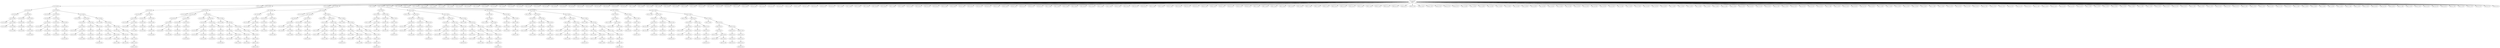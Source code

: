digraph IST_t5 {
  rankdir=TB;
  "[1 2 3 4 5 6]" [label="[1 2 3 4 5 6]\nROOT"];
  "[1 2 3 4 6 5]" [label="[1 2 3 4 6 5]"];
  "[1 2 3 5 4 6]" [label="[1 2 3 5 4 6]"];
  "[1 2 3 5 6 4]" [label="[1 2 3 5 6 4]"];
  "[1 2 3 6 4 5]" [label="[1 2 3 6 4 5]"];
  "[1 2 3 6 5 4]" [label="[1 2 3 6 5 4]"];
  "[1 2 4 3 5 6]" [label="[1 2 4 3 5 6]"];
  "[1 2 4 3 6 5]" [label="[1 2 4 3 6 5]"];
  "[1 2 4 5 3 6]" [label="[1 2 4 5 3 6]"];
  "[1 2 4 5 6 3]" [label="[1 2 4 5 6 3]"];
  "[1 2 4 6 3 5]" [label="[1 2 4 6 3 5]"];
  "[1 2 4 6 5 3]" [label="[1 2 4 6 5 3]"];
  "[1 2 5 3 4 6]" [label="[1 2 5 3 4 6]"];
  "[1 2 5 3 6 4]" [label="[1 2 5 3 6 4]"];
  "[1 2 5 4 3 6]" [label="[1 2 5 4 3 6]"];
  "[1 2 5 4 6 3]" [label="[1 2 5 4 6 3]"];
  "[1 2 5 6 3 4]" [label="[1 2 5 6 3 4]"];
  "[1 2 5 6 4 3]" [label="[1 2 5 6 4 3]"];
  "[1 2 6 3 4 5]" [label="[1 2 6 3 4 5]"];
  "[1 2 6 3 5 4]" [label="[1 2 6 3 5 4]"];
  "[1 2 6 4 3 5]" [label="[1 2 6 4 3 5]"];
  "[1 2 6 4 5 3]" [label="[1 2 6 4 5 3]"];
  "[1 2 6 5 3 4]" [label="[1 2 6 5 3 4]"];
  "[1 2 6 5 4 3]" [label="[1 2 6 5 4 3]"];
  "[1 3 2 4 5 6]" [label="[1 3 2 4 5 6]"];
  "[1 3 2 4 6 5]" [label="[1 3 2 4 6 5]"];
  "[1 3 2 5 4 6]" [label="[1 3 2 5 4 6]"];
  "[1 3 2 5 6 4]" [label="[1 3 2 5 6 4]"];
  "[1 3 2 6 4 5]" [label="[1 3 2 6 4 5]"];
  "[1 3 2 6 5 4]" [label="[1 3 2 6 5 4]"];
  "[1 3 4 2 5 6]" [label="[1 3 4 2 5 6]"];
  "[1 3 4 2 6 5]" [label="[1 3 4 2 6 5]"];
  "[1 3 4 5 2 6]" [label="[1 3 4 5 2 6]"];
  "[1 3 4 5 6 2]" [label="[1 3 4 5 6 2]"];
  "[1 3 4 6 2 5]" [label="[1 3 4 6 2 5]"];
  "[1 3 4 6 5 2]" [label="[1 3 4 6 5 2]"];
  "[1 3 5 2 4 6]" [label="[1 3 5 2 4 6]"];
  "[1 3 5 2 6 4]" [label="[1 3 5 2 6 4]"];
  "[1 3 5 4 2 6]" [label="[1 3 5 4 2 6]"];
  "[1 3 5 4 6 2]" [label="[1 3 5 4 6 2]"];
  "[1 3 5 6 2 4]" [label="[1 3 5 6 2 4]"];
  "[1 3 5 6 4 2]" [label="[1 3 5 6 4 2]"];
  "[1 3 6 2 4 5]" [label="[1 3 6 2 4 5]"];
  "[1 3 6 2 5 4]" [label="[1 3 6 2 5 4]"];
  "[1 3 6 4 2 5]" [label="[1 3 6 4 2 5]"];
  "[1 3 6 4 5 2]" [label="[1 3 6 4 5 2]"];
  "[1 3 6 5 2 4]" [label="[1 3 6 5 2 4]"];
  "[1 3 6 5 4 2]" [label="[1 3 6 5 4 2]"];
  "[1 4 2 3 5 6]" [label="[1 4 2 3 5 6]"];
  "[1 4 2 3 6 5]" [label="[1 4 2 3 6 5]"];
  "[1 4 2 5 3 6]" [label="[1 4 2 5 3 6]"];
  "[1 4 2 5 6 3]" [label="[1 4 2 5 6 3]"];
  "[1 4 2 6 3 5]" [label="[1 4 2 6 3 5]"];
  "[1 4 2 6 5 3]" [label="[1 4 2 6 5 3]"];
  "[1 4 3 2 5 6]" [label="[1 4 3 2 5 6]"];
  "[1 4 3 2 6 5]" [label="[1 4 3 2 6 5]"];
  "[1 4 3 5 2 6]" [label="[1 4 3 5 2 6]"];
  "[1 4 3 5 6 2]" [label="[1 4 3 5 6 2]"];
  "[1 4 3 6 2 5]" [label="[1 4 3 6 2 5]"];
  "[1 4 3 6 5 2]" [label="[1 4 3 6 5 2]"];
  "[1 4 5 2 3 6]" [label="[1 4 5 2 3 6]"];
  "[1 4 5 2 6 3]" [label="[1 4 5 2 6 3]"];
  "[1 4 5 3 2 6]" [label="[1 4 5 3 2 6]"];
  "[1 4 5 3 6 2]" [label="[1 4 5 3 6 2]"];
  "[1 4 5 6 2 3]" [label="[1 4 5 6 2 3]"];
  "[1 4 5 6 3 2]" [label="[1 4 5 6 3 2]"];
  "[1 4 6 2 3 5]" [label="[1 4 6 2 3 5]"];
  "[1 4 6 2 5 3]" [label="[1 4 6 2 5 3]"];
  "[1 4 6 3 2 5]" [label="[1 4 6 3 2 5]"];
  "[1 4 6 3 5 2]" [label="[1 4 6 3 5 2]"];
  "[1 4 6 5 2 3]" [label="[1 4 6 5 2 3]"];
  "[1 4 6 5 3 2]" [label="[1 4 6 5 3 2]"];
  "[1 5 2 3 4 6]" [label="[1 5 2 3 4 6]"];
  "[1 5 2 3 6 4]" [label="[1 5 2 3 6 4]"];
  "[1 5 2 4 3 6]" [label="[1 5 2 4 3 6]"];
  "[1 5 2 4 6 3]" [label="[1 5 2 4 6 3]"];
  "[1 5 2 6 3 4]" [label="[1 5 2 6 3 4]"];
  "[1 5 2 6 4 3]" [label="[1 5 2 6 4 3]"];
  "[1 5 3 2 4 6]" [label="[1 5 3 2 4 6]"];
  "[1 5 3 2 6 4]" [label="[1 5 3 2 6 4]"];
  "[1 5 3 4 2 6]" [label="[1 5 3 4 2 6]"];
  "[1 5 3 4 6 2]" [label="[1 5 3 4 6 2]"];
  "[1 5 3 6 2 4]" [label="[1 5 3 6 2 4]"];
  "[1 5 3 6 4 2]" [label="[1 5 3 6 4 2]"];
  "[1 5 4 2 3 6]" [label="[1 5 4 2 3 6]"];
  "[1 5 4 2 6 3]" [label="[1 5 4 2 6 3]"];
  "[1 5 4 3 2 6]" [label="[1 5 4 3 2 6]"];
  "[1 5 4 3 6 2]" [label="[1 5 4 3 6 2]"];
  "[1 5 4 6 2 3]" [label="[1 5 4 6 2 3]"];
  "[1 5 4 6 3 2]" [label="[1 5 4 6 3 2]"];
  "[1 5 6 2 3 4]" [label="[1 5 6 2 3 4]"];
  "[1 5 6 2 4 3]" [label="[1 5 6 2 4 3]"];
  "[1 5 6 3 2 4]" [label="[1 5 6 3 2 4]"];
  "[1 5 6 3 4 2]" [label="[1 5 6 3 4 2]"];
  "[1 5 6 4 2 3]" [label="[1 5 6 4 2 3]"];
  "[1 5 6 4 3 2]" [label="[1 5 6 4 3 2]"];
  "[1 6 2 3 4 5]" [label="[1 6 2 3 4 5]"];
  "[1 6 2 3 5 4]" [label="[1 6 2 3 5 4]"];
  "[1 6 2 4 3 5]" [label="[1 6 2 4 3 5]"];
  "[1 6 2 4 5 3]" [label="[1 6 2 4 5 3]"];
  "[1 6 2 5 3 4]" [label="[1 6 2 5 3 4]"];
  "[1 6 2 5 4 3]" [label="[1 6 2 5 4 3]"];
  "[1 6 3 2 4 5]" [label="[1 6 3 2 4 5]"];
  "[1 6 3 2 5 4]" [label="[1 6 3 2 5 4]"];
  "[1 6 3 4 2 5]" [label="[1 6 3 4 2 5]"];
  "[1 6 3 4 5 2]" [label="[1 6 3 4 5 2]"];
  "[1 6 3 5 2 4]" [label="[1 6 3 5 2 4]"];
  "[1 6 3 5 4 2]" [label="[1 6 3 5 4 2]"];
  "[1 6 4 2 3 5]" [label="[1 6 4 2 3 5]"];
  "[1 6 4 2 5 3]" [label="[1 6 4 2 5 3]"];
  "[1 6 4 3 2 5]" [label="[1 6 4 3 2 5]"];
  "[1 6 4 3 5 2]" [label="[1 6 4 3 5 2]"];
  "[1 6 4 5 2 3]" [label="[1 6 4 5 2 3]"];
  "[1 6 4 5 3 2]" [label="[1 6 4 5 3 2]"];
  "[1 6 5 2 3 4]" [label="[1 6 5 2 3 4]"];
  "[1 6 5 2 4 3]" [label="[1 6 5 2 4 3]"];
  "[1 6 5 3 2 4]" [label="[1 6 5 3 2 4]"];
  "[1 6 5 3 4 2]" [label="[1 6 5 3 4 2]"];
  "[1 6 5 4 2 3]" [label="[1 6 5 4 2 3]"];
  "[1 6 5 4 3 2]" [label="[1 6 5 4 3 2]"];
  "[2 1 3 4 5 6]" [label="[2 1 3 4 5 6]"];
  "[2 1 3 4 6 5]" [label="[2 1 3 4 6 5]"];
  "[2 1 3 5 4 6]" [label="[2 1 3 5 4 6]"];
  "[2 1 3 5 6 4]" [label="[2 1 3 5 6 4]"];
  "[2 1 3 6 4 5]" [label="[2 1 3 6 4 5]"];
  "[2 1 3 6 5 4]" [label="[2 1 3 6 5 4]"];
  "[2 1 4 3 5 6]" [label="[2 1 4 3 5 6]"];
  "[2 1 4 3 6 5]" [label="[2 1 4 3 6 5]"];
  "[2 1 4 5 3 6]" [label="[2 1 4 5 3 6]"];
  "[2 1 4 5 6 3]" [label="[2 1 4 5 6 3]"];
  "[2 1 4 6 3 5]" [label="[2 1 4 6 3 5]"];
  "[2 1 4 6 5 3]" [label="[2 1 4 6 5 3]"];
  "[2 1 5 3 4 6]" [label="[2 1 5 3 4 6]"];
  "[2 1 5 3 6 4]" [label="[2 1 5 3 6 4]"];
  "[2 1 5 4 3 6]" [label="[2 1 5 4 3 6]"];
  "[2 1 5 4 6 3]" [label="[2 1 5 4 6 3]"];
  "[2 1 5 6 3 4]" [label="[2 1 5 6 3 4]"];
  "[2 1 5 6 4 3]" [label="[2 1 5 6 4 3]"];
  "[2 1 6 3 4 5]" [label="[2 1 6 3 4 5]"];
  "[2 1 6 3 5 4]" [label="[2 1 6 3 5 4]"];
  "[2 1 6 4 3 5]" [label="[2 1 6 4 3 5]"];
  "[2 1 6 4 5 3]" [label="[2 1 6 4 5 3]"];
  "[2 1 6 5 3 4]" [label="[2 1 6 5 3 4]"];
  "[2 1 6 5 4 3]" [label="[2 1 6 5 4 3]"];
  "[2 3 1 4 5 6]" [label="[2 3 1 4 5 6]"];
  "[2 3 1 4 6 5]" [label="[2 3 1 4 6 5]"];
  "[2 3 1 5 4 6]" [label="[2 3 1 5 4 6]"];
  "[2 3 1 5 6 4]" [label="[2 3 1 5 6 4]"];
  "[2 3 1 6 4 5]" [label="[2 3 1 6 4 5]"];
  "[2 3 1 6 5 4]" [label="[2 3 1 6 5 4]"];
  "[2 3 4 1 5 6]" [label="[2 3 4 1 5 6]"];
  "[2 3 4 1 6 5]" [label="[2 3 4 1 6 5]"];
  "[2 3 4 5 1 6]" [label="[2 3 4 5 1 6]"];
  "[2 3 4 5 6 1]" [label="[2 3 4 5 6 1]"];
  "[2 3 4 6 1 5]" [label="[2 3 4 6 1 5]"];
  "[2 3 4 6 5 1]" [label="[2 3 4 6 5 1]"];
  "[2 3 5 1 4 6]" [label="[2 3 5 1 4 6]"];
  "[2 3 5 1 6 4]" [label="[2 3 5 1 6 4]"];
  "[2 3 5 4 1 6]" [label="[2 3 5 4 1 6]"];
  "[2 3 5 4 6 1]" [label="[2 3 5 4 6 1]"];
  "[2 3 5 6 1 4]" [label="[2 3 5 6 1 4]"];
  "[2 3 5 6 4 1]" [label="[2 3 5 6 4 1]"];
  "[2 3 6 1 4 5]" [label="[2 3 6 1 4 5]"];
  "[2 3 6 1 5 4]" [label="[2 3 6 1 5 4]"];
  "[2 3 6 4 1 5]" [label="[2 3 6 4 1 5]"];
  "[2 3 6 4 5 1]" [label="[2 3 6 4 5 1]"];
  "[2 3 6 5 1 4]" [label="[2 3 6 5 1 4]"];
  "[2 3 6 5 4 1]" [label="[2 3 6 5 4 1]"];
  "[2 4 1 3 5 6]" [label="[2 4 1 3 5 6]"];
  "[2 4 1 3 6 5]" [label="[2 4 1 3 6 5]"];
  "[2 4 1 5 3 6]" [label="[2 4 1 5 3 6]"];
  "[2 4 1 5 6 3]" [label="[2 4 1 5 6 3]"];
  "[2 4 1 6 3 5]" [label="[2 4 1 6 3 5]"];
  "[2 4 1 6 5 3]" [label="[2 4 1 6 5 3]"];
  "[2 4 3 1 5 6]" [label="[2 4 3 1 5 6]"];
  "[2 4 3 1 6 5]" [label="[2 4 3 1 6 5]"];
  "[2 4 3 5 1 6]" [label="[2 4 3 5 1 6]"];
  "[2 4 3 5 6 1]" [label="[2 4 3 5 6 1]"];
  "[2 4 3 6 1 5]" [label="[2 4 3 6 1 5]"];
  "[2 4 3 6 5 1]" [label="[2 4 3 6 5 1]"];
  "[2 4 5 1 3 6]" [label="[2 4 5 1 3 6]"];
  "[2 4 5 1 6 3]" [label="[2 4 5 1 6 3]"];
  "[2 4 5 3 1 6]" [label="[2 4 5 3 1 6]"];
  "[2 4 5 3 6 1]" [label="[2 4 5 3 6 1]"];
  "[2 4 5 6 1 3]" [label="[2 4 5 6 1 3]"];
  "[2 4 5 6 3 1]" [label="[2 4 5 6 3 1]"];
  "[2 4 6 1 3 5]" [label="[2 4 6 1 3 5]"];
  "[2 4 6 1 5 3]" [label="[2 4 6 1 5 3]"];
  "[2 4 6 3 1 5]" [label="[2 4 6 3 1 5]"];
  "[2 4 6 3 5 1]" [label="[2 4 6 3 5 1]"];
  "[2 4 6 5 1 3]" [label="[2 4 6 5 1 3]"];
  "[2 4 6 5 3 1]" [label="[2 4 6 5 3 1]"];
  "[2 5 1 3 4 6]" [label="[2 5 1 3 4 6]"];
  "[2 5 1 3 6 4]" [label="[2 5 1 3 6 4]"];
  "[2 5 1 4 3 6]" [label="[2 5 1 4 3 6]"];
  "[2 5 1 4 6 3]" [label="[2 5 1 4 6 3]"];
  "[2 5 1 6 3 4]" [label="[2 5 1 6 3 4]"];
  "[2 5 1 6 4 3]" [label="[2 5 1 6 4 3]"];
  "[2 5 3 1 4 6]" [label="[2 5 3 1 4 6]"];
  "[2 5 3 1 6 4]" [label="[2 5 3 1 6 4]"];
  "[2 5 3 4 1 6]" [label="[2 5 3 4 1 6]"];
  "[2 5 3 4 6 1]" [label="[2 5 3 4 6 1]"];
  "[2 5 3 6 1 4]" [label="[2 5 3 6 1 4]"];
  "[2 5 3 6 4 1]" [label="[2 5 3 6 4 1]"];
  "[2 5 4 1 3 6]" [label="[2 5 4 1 3 6]"];
  "[2 5 4 1 6 3]" [label="[2 5 4 1 6 3]"];
  "[2 5 4 3 1 6]" [label="[2 5 4 3 1 6]"];
  "[2 5 4 3 6 1]" [label="[2 5 4 3 6 1]"];
  "[2 5 4 6 1 3]" [label="[2 5 4 6 1 3]"];
  "[2 5 4 6 3 1]" [label="[2 5 4 6 3 1]"];
  "[2 5 6 1 3 4]" [label="[2 5 6 1 3 4]"];
  "[2 5 6 1 4 3]" [label="[2 5 6 1 4 3]"];
  "[2 5 6 3 1 4]" [label="[2 5 6 3 1 4]"];
  "[2 5 6 3 4 1]" [label="[2 5 6 3 4 1]"];
  "[2 5 6 4 1 3]" [label="[2 5 6 4 1 3]"];
  "[2 5 6 4 3 1]" [label="[2 5 6 4 3 1]"];
  "[2 6 1 3 4 5]" [label="[2 6 1 3 4 5]"];
  "[2 6 1 3 5 4]" [label="[2 6 1 3 5 4]"];
  "[2 6 1 4 3 5]" [label="[2 6 1 4 3 5]"];
  "[2 6 1 4 5 3]" [label="[2 6 1 4 5 3]"];
  "[2 6 1 5 3 4]" [label="[2 6 1 5 3 4]"];
  "[2 6 1 5 4 3]" [label="[2 6 1 5 4 3]"];
  "[2 6 3 1 4 5]" [label="[2 6 3 1 4 5]"];
  "[2 6 3 1 5 4]" [label="[2 6 3 1 5 4]"];
  "[2 6 3 4 1 5]" [label="[2 6 3 4 1 5]"];
  "[2 6 3 4 5 1]" [label="[2 6 3 4 5 1]"];
  "[2 6 3 5 1 4]" [label="[2 6 3 5 1 4]"];
  "[2 6 3 5 4 1]" [label="[2 6 3 5 4 1]"];
  "[2 6 4 1 3 5]" [label="[2 6 4 1 3 5]"];
  "[2 6 4 1 5 3]" [label="[2 6 4 1 5 3]"];
  "[2 6 4 3 1 5]" [label="[2 6 4 3 1 5]"];
  "[2 6 4 3 5 1]" [label="[2 6 4 3 5 1]"];
  "[2 6 4 5 1 3]" [label="[2 6 4 5 1 3]"];
  "[2 6 4 5 3 1]" [label="[2 6 4 5 3 1]"];
  "[2 6 5 1 3 4]" [label="[2 6 5 1 3 4]"];
  "[2 6 5 1 4 3]" [label="[2 6 5 1 4 3]"];
  "[2 6 5 3 1 4]" [label="[2 6 5 3 1 4]"];
  "[2 6 5 3 4 1]" [label="[2 6 5 3 4 1]"];
  "[2 6 5 4 1 3]" [label="[2 6 5 4 1 3]"];
  "[2 6 5 4 3 1]" [label="[2 6 5 4 3 1]"];
  "[3 1 2 4 5 6]" [label="[3 1 2 4 5 6]"];
  "[3 1 2 4 6 5]" [label="[3 1 2 4 6 5]"];
  "[3 1 2 5 4 6]" [label="[3 1 2 5 4 6]"];
  "[3 1 2 5 6 4]" [label="[3 1 2 5 6 4]"];
  "[3 1 2 6 4 5]" [label="[3 1 2 6 4 5]"];
  "[3 1 2 6 5 4]" [label="[3 1 2 6 5 4]"];
  "[3 1 4 2 5 6]" [label="[3 1 4 2 5 6]"];
  "[3 1 4 2 6 5]" [label="[3 1 4 2 6 5]"];
  "[3 1 4 5 2 6]" [label="[3 1 4 5 2 6]"];
  "[3 1 4 5 6 2]" [label="[3 1 4 5 6 2]"];
  "[3 1 4 6 2 5]" [label="[3 1 4 6 2 5]"];
  "[3 1 4 6 5 2]" [label="[3 1 4 6 5 2]"];
  "[3 1 5 2 4 6]" [label="[3 1 5 2 4 6]"];
  "[3 1 5 2 6 4]" [label="[3 1 5 2 6 4]"];
  "[3 1 5 4 2 6]" [label="[3 1 5 4 2 6]"];
  "[3 1 5 4 6 2]" [label="[3 1 5 4 6 2]"];
  "[3 1 5 6 2 4]" [label="[3 1 5 6 2 4]"];
  "[3 1 5 6 4 2]" [label="[3 1 5 6 4 2]"];
  "[3 1 6 2 4 5]" [label="[3 1 6 2 4 5]"];
  "[3 1 6 2 5 4]" [label="[3 1 6 2 5 4]"];
  "[3 1 6 4 2 5]" [label="[3 1 6 4 2 5]"];
  "[3 1 6 4 5 2]" [label="[3 1 6 4 5 2]"];
  "[3 1 6 5 2 4]" [label="[3 1 6 5 2 4]"];
  "[3 1 6 5 4 2]" [label="[3 1 6 5 4 2]"];
  "[3 2 1 4 5 6]" [label="[3 2 1 4 5 6]"];
  "[3 2 1 4 6 5]" [label="[3 2 1 4 6 5]"];
  "[3 2 1 5 4 6]" [label="[3 2 1 5 4 6]"];
  "[3 2 1 5 6 4]" [label="[3 2 1 5 6 4]"];
  "[3 2 1 6 4 5]" [label="[3 2 1 6 4 5]"];
  "[3 2 1 6 5 4]" [label="[3 2 1 6 5 4]"];
  "[3 2 4 1 5 6]" [label="[3 2 4 1 5 6]"];
  "[3 2 4 1 6 5]" [label="[3 2 4 1 6 5]"];
  "[3 2 4 5 1 6]" [label="[3 2 4 5 1 6]"];
  "[3 2 4 5 6 1]" [label="[3 2 4 5 6 1]"];
  "[3 2 4 6 1 5]" [label="[3 2 4 6 1 5]"];
  "[3 2 4 6 5 1]" [label="[3 2 4 6 5 1]"];
  "[3 2 5 1 4 6]" [label="[3 2 5 1 4 6]"];
  "[3 2 5 1 6 4]" [label="[3 2 5 1 6 4]"];
  "[3 2 5 4 1 6]" [label="[3 2 5 4 1 6]"];
  "[3 2 5 4 6 1]" [label="[3 2 5 4 6 1]"];
  "[3 2 5 6 1 4]" [label="[3 2 5 6 1 4]"];
  "[3 2 5 6 4 1]" [label="[3 2 5 6 4 1]"];
  "[3 2 6 1 4 5]" [label="[3 2 6 1 4 5]"];
  "[3 2 6 1 5 4]" [label="[3 2 6 1 5 4]"];
  "[3 2 6 4 1 5]" [label="[3 2 6 4 1 5]"];
  "[3 2 6 4 5 1]" [label="[3 2 6 4 5 1]"];
  "[3 2 6 5 1 4]" [label="[3 2 6 5 1 4]"];
  "[3 2 6 5 4 1]" [label="[3 2 6 5 4 1]"];
  "[3 4 1 2 5 6]" [label="[3 4 1 2 5 6]"];
  "[3 4 1 2 6 5]" [label="[3 4 1 2 6 5]"];
  "[3 4 1 5 2 6]" [label="[3 4 1 5 2 6]"];
  "[3 4 1 5 6 2]" [label="[3 4 1 5 6 2]"];
  "[3 4 1 6 2 5]" [label="[3 4 1 6 2 5]"];
  "[3 4 1 6 5 2]" [label="[3 4 1 6 5 2]"];
  "[3 4 2 1 5 6]" [label="[3 4 2 1 5 6]"];
  "[3 4 2 1 6 5]" [label="[3 4 2 1 6 5]"];
  "[3 4 2 5 1 6]" [label="[3 4 2 5 1 6]"];
  "[3 4 2 5 6 1]" [label="[3 4 2 5 6 1]"];
  "[3 4 2 6 1 5]" [label="[3 4 2 6 1 5]"];
  "[3 4 2 6 5 1]" [label="[3 4 2 6 5 1]"];
  "[3 4 5 1 2 6]" [label="[3 4 5 1 2 6]"];
  "[3 4 5 1 6 2]" [label="[3 4 5 1 6 2]"];
  "[3 4 5 2 1 6]" [label="[3 4 5 2 1 6]"];
  "[3 4 5 2 6 1]" [label="[3 4 5 2 6 1]"];
  "[3 4 5 6 1 2]" [label="[3 4 5 6 1 2]"];
  "[3 4 5 6 2 1]" [label="[3 4 5 6 2 1]"];
  "[3 4 6 1 2 5]" [label="[3 4 6 1 2 5]"];
  "[3 4 6 1 5 2]" [label="[3 4 6 1 5 2]"];
  "[3 4 6 2 1 5]" [label="[3 4 6 2 1 5]"];
  "[3 4 6 2 5 1]" [label="[3 4 6 2 5 1]"];
  "[3 4 6 5 1 2]" [label="[3 4 6 5 1 2]"];
  "[3 4 6 5 2 1]" [label="[3 4 6 5 2 1]"];
  "[3 5 1 2 4 6]" [label="[3 5 1 2 4 6]"];
  "[3 5 1 2 6 4]" [label="[3 5 1 2 6 4]"];
  "[3 5 1 4 2 6]" [label="[3 5 1 4 2 6]"];
  "[3 5 1 4 6 2]" [label="[3 5 1 4 6 2]"];
  "[3 5 1 6 2 4]" [label="[3 5 1 6 2 4]"];
  "[3 5 1 6 4 2]" [label="[3 5 1 6 4 2]"];
  "[3 5 2 1 4 6]" [label="[3 5 2 1 4 6]"];
  "[3 5 2 1 6 4]" [label="[3 5 2 1 6 4]"];
  "[3 5 2 4 1 6]" [label="[3 5 2 4 1 6]"];
  "[3 5 2 4 6 1]" [label="[3 5 2 4 6 1]"];
  "[3 5 2 6 1 4]" [label="[3 5 2 6 1 4]"];
  "[3 5 2 6 4 1]" [label="[3 5 2 6 4 1]"];
  "[3 5 4 1 2 6]" [label="[3 5 4 1 2 6]"];
  "[3 5 4 1 6 2]" [label="[3 5 4 1 6 2]"];
  "[3 5 4 2 1 6]" [label="[3 5 4 2 1 6]"];
  "[3 5 4 2 6 1]" [label="[3 5 4 2 6 1]"];
  "[3 5 4 6 1 2]" [label="[3 5 4 6 1 2]"];
  "[3 5 4 6 2 1]" [label="[3 5 4 6 2 1]"];
  "[3 5 6 1 2 4]" [label="[3 5 6 1 2 4]"];
  "[3 5 6 1 4 2]" [label="[3 5 6 1 4 2]"];
  "[3 5 6 2 1 4]" [label="[3 5 6 2 1 4]"];
  "[3 5 6 2 4 1]" [label="[3 5 6 2 4 1]"];
  "[3 5 6 4 1 2]" [label="[3 5 6 4 1 2]"];
  "[3 5 6 4 2 1]" [label="[3 5 6 4 2 1]"];
  "[3 6 1 2 4 5]" [label="[3 6 1 2 4 5]"];
  "[3 6 1 2 5 4]" [label="[3 6 1 2 5 4]"];
  "[3 6 1 4 2 5]" [label="[3 6 1 4 2 5]"];
  "[3 6 1 4 5 2]" [label="[3 6 1 4 5 2]"];
  "[3 6 1 5 2 4]" [label="[3 6 1 5 2 4]"];
  "[3 6 1 5 4 2]" [label="[3 6 1 5 4 2]"];
  "[3 6 2 1 4 5]" [label="[3 6 2 1 4 5]"];
  "[3 6 2 1 5 4]" [label="[3 6 2 1 5 4]"];
  "[3 6 2 4 1 5]" [label="[3 6 2 4 1 5]"];
  "[3 6 2 4 5 1]" [label="[3 6 2 4 5 1]"];
  "[3 6 2 5 1 4]" [label="[3 6 2 5 1 4]"];
  "[3 6 2 5 4 1]" [label="[3 6 2 5 4 1]"];
  "[3 6 4 1 2 5]" [label="[3 6 4 1 2 5]"];
  "[3 6 4 1 5 2]" [label="[3 6 4 1 5 2]"];
  "[3 6 4 2 1 5]" [label="[3 6 4 2 1 5]"];
  "[3 6 4 2 5 1]" [label="[3 6 4 2 5 1]"];
  "[3 6 4 5 1 2]" [label="[3 6 4 5 1 2]"];
  "[3 6 4 5 2 1]" [label="[3 6 4 5 2 1]"];
  "[3 6 5 1 2 4]" [label="[3 6 5 1 2 4]"];
  "[3 6 5 1 4 2]" [label="[3 6 5 1 4 2]"];
  "[3 6 5 2 1 4]" [label="[3 6 5 2 1 4]"];
  "[3 6 5 2 4 1]" [label="[3 6 5 2 4 1]"];
  "[3 6 5 4 1 2]" [label="[3 6 5 4 1 2]"];
  "[3 6 5 4 2 1]" [label="[3 6 5 4 2 1]"];
  "[4 1 2 3 5 6]" [label="[4 1 2 3 5 6]"];
  "[4 1 2 3 6 5]" [label="[4 1 2 3 6 5]"];
  "[4 1 2 5 3 6]" [label="[4 1 2 5 3 6]"];
  "[4 1 2 5 6 3]" [label="[4 1 2 5 6 3]"];
  "[4 1 2 6 3 5]" [label="[4 1 2 6 3 5]"];
  "[4 1 2 6 5 3]" [label="[4 1 2 6 5 3]"];
  "[4 1 3 2 5 6]" [label="[4 1 3 2 5 6]"];
  "[4 1 3 2 6 5]" [label="[4 1 3 2 6 5]"];
  "[4 1 3 5 2 6]" [label="[4 1 3 5 2 6]"];
  "[4 1 3 5 6 2]" [label="[4 1 3 5 6 2]"];
  "[4 1 3 6 2 5]" [label="[4 1 3 6 2 5]"];
  "[4 1 3 6 5 2]" [label="[4 1 3 6 5 2]"];
  "[4 1 5 2 3 6]" [label="[4 1 5 2 3 6]"];
  "[4 1 5 2 6 3]" [label="[4 1 5 2 6 3]"];
  "[4 1 5 3 2 6]" [label="[4 1 5 3 2 6]"];
  "[4 1 5 3 6 2]" [label="[4 1 5 3 6 2]"];
  "[4 1 5 6 2 3]" [label="[4 1 5 6 2 3]"];
  "[4 1 5 6 3 2]" [label="[4 1 5 6 3 2]"];
  "[4 1 6 2 3 5]" [label="[4 1 6 2 3 5]"];
  "[4 1 6 2 5 3]" [label="[4 1 6 2 5 3]"];
  "[4 1 6 3 2 5]" [label="[4 1 6 3 2 5]"];
  "[4 1 6 3 5 2]" [label="[4 1 6 3 5 2]"];
  "[4 1 6 5 2 3]" [label="[4 1 6 5 2 3]"];
  "[4 1 6 5 3 2]" [label="[4 1 6 5 3 2]"];
  "[4 2 1 3 5 6]" [label="[4 2 1 3 5 6]"];
  "[4 2 1 3 6 5]" [label="[4 2 1 3 6 5]"];
  "[4 2 1 5 3 6]" [label="[4 2 1 5 3 6]"];
  "[4 2 1 5 6 3]" [label="[4 2 1 5 6 3]"];
  "[4 2 1 6 3 5]" [label="[4 2 1 6 3 5]"];
  "[4 2 1 6 5 3]" [label="[4 2 1 6 5 3]"];
  "[4 2 3 1 5 6]" [label="[4 2 3 1 5 6]"];
  "[4 2 3 1 6 5]" [label="[4 2 3 1 6 5]"];
  "[4 2 3 5 1 6]" [label="[4 2 3 5 1 6]"];
  "[4 2 3 5 6 1]" [label="[4 2 3 5 6 1]"];
  "[4 2 3 6 1 5]" [label="[4 2 3 6 1 5]"];
  "[4 2 3 6 5 1]" [label="[4 2 3 6 5 1]"];
  "[4 2 5 1 3 6]" [label="[4 2 5 1 3 6]"];
  "[4 2 5 1 6 3]" [label="[4 2 5 1 6 3]"];
  "[4 2 5 3 1 6]" [label="[4 2 5 3 1 6]"];
  "[4 2 5 3 6 1]" [label="[4 2 5 3 6 1]"];
  "[4 2 5 6 1 3]" [label="[4 2 5 6 1 3]"];
  "[4 2 5 6 3 1]" [label="[4 2 5 6 3 1]"];
  "[4 2 6 1 3 5]" [label="[4 2 6 1 3 5]"];
  "[4 2 6 1 5 3]" [label="[4 2 6 1 5 3]"];
  "[4 2 6 3 1 5]" [label="[4 2 6 3 1 5]"];
  "[4 2 6 3 5 1]" [label="[4 2 6 3 5 1]"];
  "[4 2 6 5 1 3]" [label="[4 2 6 5 1 3]"];
  "[4 2 6 5 3 1]" [label="[4 2 6 5 3 1]"];
  "[4 3 1 2 5 6]" [label="[4 3 1 2 5 6]"];
  "[4 3 1 2 6 5]" [label="[4 3 1 2 6 5]"];
  "[4 3 1 5 2 6]" [label="[4 3 1 5 2 6]"];
  "[4 3 1 5 6 2]" [label="[4 3 1 5 6 2]"];
  "[4 3 1 6 2 5]" [label="[4 3 1 6 2 5]"];
  "[4 3 1 6 5 2]" [label="[4 3 1 6 5 2]"];
  "[4 3 2 1 5 6]" [label="[4 3 2 1 5 6]"];
  "[4 3 2 1 6 5]" [label="[4 3 2 1 6 5]"];
  "[4 3 2 5 1 6]" [label="[4 3 2 5 1 6]"];
  "[4 3 2 5 6 1]" [label="[4 3 2 5 6 1]"];
  "[4 3 2 6 1 5]" [label="[4 3 2 6 1 5]"];
  "[4 3 2 6 5 1]" [label="[4 3 2 6 5 1]"];
  "[4 3 5 1 2 6]" [label="[4 3 5 1 2 6]"];
  "[4 3 5 1 6 2]" [label="[4 3 5 1 6 2]"];
  "[4 3 5 2 1 6]" [label="[4 3 5 2 1 6]"];
  "[4 3 5 2 6 1]" [label="[4 3 5 2 6 1]"];
  "[4 3 5 6 1 2]" [label="[4 3 5 6 1 2]"];
  "[4 3 5 6 2 1]" [label="[4 3 5 6 2 1]"];
  "[4 3 6 1 2 5]" [label="[4 3 6 1 2 5]"];
  "[4 3 6 1 5 2]" [label="[4 3 6 1 5 2]"];
  "[4 3 6 2 1 5]" [label="[4 3 6 2 1 5]"];
  "[4 3 6 2 5 1]" [label="[4 3 6 2 5 1]"];
  "[4 3 6 5 1 2]" [label="[4 3 6 5 1 2]"];
  "[4 3 6 5 2 1]" [label="[4 3 6 5 2 1]"];
  "[4 5 1 2 3 6]" [label="[4 5 1 2 3 6]"];
  "[4 5 1 2 6 3]" [label="[4 5 1 2 6 3]"];
  "[4 5 1 3 2 6]" [label="[4 5 1 3 2 6]"];
  "[4 5 1 3 6 2]" [label="[4 5 1 3 6 2]"];
  "[4 5 1 6 2 3]" [label="[4 5 1 6 2 3]"];
  "[4 5 1 6 3 2]" [label="[4 5 1 6 3 2]"];
  "[4 5 2 1 3 6]" [label="[4 5 2 1 3 6]"];
  "[4 5 2 1 6 3]" [label="[4 5 2 1 6 3]"];
  "[4 5 2 3 1 6]" [label="[4 5 2 3 1 6]"];
  "[4 5 2 3 6 1]" [label="[4 5 2 3 6 1]"];
  "[4 5 2 6 1 3]" [label="[4 5 2 6 1 3]"];
  "[4 5 2 6 3 1]" [label="[4 5 2 6 3 1]"];
  "[4 5 3 1 2 6]" [label="[4 5 3 1 2 6]"];
  "[4 5 3 1 6 2]" [label="[4 5 3 1 6 2]"];
  "[4 5 3 2 1 6]" [label="[4 5 3 2 1 6]"];
  "[4 5 3 2 6 1]" [label="[4 5 3 2 6 1]"];
  "[4 5 3 6 1 2]" [label="[4 5 3 6 1 2]"];
  "[4 5 3 6 2 1]" [label="[4 5 3 6 2 1]"];
  "[4 5 6 1 2 3]" [label="[4 5 6 1 2 3]"];
  "[4 5 6 1 3 2]" [label="[4 5 6 1 3 2]"];
  "[4 5 6 2 1 3]" [label="[4 5 6 2 1 3]"];
  "[4 5 6 2 3 1]" [label="[4 5 6 2 3 1]"];
  "[4 5 6 3 1 2]" [label="[4 5 6 3 1 2]"];
  "[4 5 6 3 2 1]" [label="[4 5 6 3 2 1]"];
  "[4 6 1 2 3 5]" [label="[4 6 1 2 3 5]"];
  "[4 6 1 2 5 3]" [label="[4 6 1 2 5 3]"];
  "[4 6 1 3 2 5]" [label="[4 6 1 3 2 5]"];
  "[4 6 1 3 5 2]" [label="[4 6 1 3 5 2]"];
  "[4 6 1 5 2 3]" [label="[4 6 1 5 2 3]"];
  "[4 6 1 5 3 2]" [label="[4 6 1 5 3 2]"];
  "[4 6 2 1 3 5]" [label="[4 6 2 1 3 5]"];
  "[4 6 2 1 5 3]" [label="[4 6 2 1 5 3]"];
  "[4 6 2 3 1 5]" [label="[4 6 2 3 1 5]"];
  "[4 6 2 3 5 1]" [label="[4 6 2 3 5 1]"];
  "[4 6 2 5 1 3]" [label="[4 6 2 5 1 3]"];
  "[4 6 2 5 3 1]" [label="[4 6 2 5 3 1]"];
  "[4 6 3 1 2 5]" [label="[4 6 3 1 2 5]"];
  "[4 6 3 1 5 2]" [label="[4 6 3 1 5 2]"];
  "[4 6 3 2 1 5]" [label="[4 6 3 2 1 5]"];
  "[4 6 3 2 5 1]" [label="[4 6 3 2 5 1]"];
  "[4 6 3 5 1 2]" [label="[4 6 3 5 1 2]"];
  "[4 6 3 5 2 1]" [label="[4 6 3 5 2 1]"];
  "[4 6 5 1 2 3]" [label="[4 6 5 1 2 3]"];
  "[4 6 5 1 3 2]" [label="[4 6 5 1 3 2]"];
  "[4 6 5 2 1 3]" [label="[4 6 5 2 1 3]"];
  "[4 6 5 2 3 1]" [label="[4 6 5 2 3 1]"];
  "[4 6 5 3 1 2]" [label="[4 6 5 3 1 2]"];
  "[4 6 5 3 2 1]" [label="[4 6 5 3 2 1]"];
  "[5 1 2 3 4 6]" [label="[5 1 2 3 4 6]"];
  "[5 1 2 3 6 4]" [label="[5 1 2 3 6 4]"];
  "[5 1 2 4 3 6]" [label="[5 1 2 4 3 6]"];
  "[5 1 2 4 6 3]" [label="[5 1 2 4 6 3]"];
  "[5 1 2 6 3 4]" [label="[5 1 2 6 3 4]"];
  "[5 1 2 6 4 3]" [label="[5 1 2 6 4 3]"];
  "[5 1 3 2 4 6]" [label="[5 1 3 2 4 6]"];
  "[5 1 3 2 6 4]" [label="[5 1 3 2 6 4]"];
  "[5 1 3 4 2 6]" [label="[5 1 3 4 2 6]"];
  "[5 1 3 4 6 2]" [label="[5 1 3 4 6 2]"];
  "[5 1 3 6 2 4]" [label="[5 1 3 6 2 4]"];
  "[5 1 3 6 4 2]" [label="[5 1 3 6 4 2]"];
  "[5 1 4 2 3 6]" [label="[5 1 4 2 3 6]"];
  "[5 1 4 2 6 3]" [label="[5 1 4 2 6 3]"];
  "[5 1 4 3 2 6]" [label="[5 1 4 3 2 6]"];
  "[5 1 4 3 6 2]" [label="[5 1 4 3 6 2]"];
  "[5 1 4 6 2 3]" [label="[5 1 4 6 2 3]"];
  "[5 1 4 6 3 2]" [label="[5 1 4 6 3 2]"];
  "[5 1 6 2 3 4]" [label="[5 1 6 2 3 4]"];
  "[5 1 6 2 4 3]" [label="[5 1 6 2 4 3]"];
  "[5 1 6 3 2 4]" [label="[5 1 6 3 2 4]"];
  "[5 1 6 3 4 2]" [label="[5 1 6 3 4 2]"];
  "[5 1 6 4 2 3]" [label="[5 1 6 4 2 3]"];
  "[5 1 6 4 3 2]" [label="[5 1 6 4 3 2]"];
  "[5 2 1 3 4 6]" [label="[5 2 1 3 4 6]"];
  "[5 2 1 3 6 4]" [label="[5 2 1 3 6 4]"];
  "[5 2 1 4 3 6]" [label="[5 2 1 4 3 6]"];
  "[5 2 1 4 6 3]" [label="[5 2 1 4 6 3]"];
  "[5 2 1 6 3 4]" [label="[5 2 1 6 3 4]"];
  "[5 2 1 6 4 3]" [label="[5 2 1 6 4 3]"];
  "[5 2 3 1 4 6]" [label="[5 2 3 1 4 6]"];
  "[5 2 3 1 6 4]" [label="[5 2 3 1 6 4]"];
  "[5 2 3 4 1 6]" [label="[5 2 3 4 1 6]"];
  "[5 2 3 4 6 1]" [label="[5 2 3 4 6 1]"];
  "[5 2 3 6 1 4]" [label="[5 2 3 6 1 4]"];
  "[5 2 3 6 4 1]" [label="[5 2 3 6 4 1]"];
  "[5 2 4 1 3 6]" [label="[5 2 4 1 3 6]"];
  "[5 2 4 1 6 3]" [label="[5 2 4 1 6 3]"];
  "[5 2 4 3 1 6]" [label="[5 2 4 3 1 6]"];
  "[5 2 4 3 6 1]" [label="[5 2 4 3 6 1]"];
  "[5 2 4 6 1 3]" [label="[5 2 4 6 1 3]"];
  "[5 2 4 6 3 1]" [label="[5 2 4 6 3 1]"];
  "[5 2 6 1 3 4]" [label="[5 2 6 1 3 4]"];
  "[5 2 6 1 4 3]" [label="[5 2 6 1 4 3]"];
  "[5 2 6 3 1 4]" [label="[5 2 6 3 1 4]"];
  "[5 2 6 3 4 1]" [label="[5 2 6 3 4 1]"];
  "[5 2 6 4 1 3]" [label="[5 2 6 4 1 3]"];
  "[5 2 6 4 3 1]" [label="[5 2 6 4 3 1]"];
  "[5 3 1 2 4 6]" [label="[5 3 1 2 4 6]"];
  "[5 3 1 2 6 4]" [label="[5 3 1 2 6 4]"];
  "[5 3 1 4 2 6]" [label="[5 3 1 4 2 6]"];
  "[5 3 1 4 6 2]" [label="[5 3 1 4 6 2]"];
  "[5 3 1 6 2 4]" [label="[5 3 1 6 2 4]"];
  "[5 3 1 6 4 2]" [label="[5 3 1 6 4 2]"];
  "[5 3 2 1 4 6]" [label="[5 3 2 1 4 6]"];
  "[5 3 2 1 6 4]" [label="[5 3 2 1 6 4]"];
  "[5 3 2 4 1 6]" [label="[5 3 2 4 1 6]"];
  "[5 3 2 4 6 1]" [label="[5 3 2 4 6 1]"];
  "[5 3 2 6 1 4]" [label="[5 3 2 6 1 4]"];
  "[5 3 2 6 4 1]" [label="[5 3 2 6 4 1]"];
  "[5 3 4 1 2 6]" [label="[5 3 4 1 2 6]"];
  "[5 3 4 1 6 2]" [label="[5 3 4 1 6 2]"];
  "[5 3 4 2 1 6]" [label="[5 3 4 2 1 6]"];
  "[5 3 4 2 6 1]" [label="[5 3 4 2 6 1]"];
  "[5 3 4 6 1 2]" [label="[5 3 4 6 1 2]"];
  "[5 3 4 6 2 1]" [label="[5 3 4 6 2 1]"];
  "[5 3 6 1 2 4]" [label="[5 3 6 1 2 4]"];
  "[5 3 6 1 4 2]" [label="[5 3 6 1 4 2]"];
  "[5 3 6 2 1 4]" [label="[5 3 6 2 1 4]"];
  "[5 3 6 2 4 1]" [label="[5 3 6 2 4 1]"];
  "[5 3 6 4 1 2]" [label="[5 3 6 4 1 2]"];
  "[5 3 6 4 2 1]" [label="[5 3 6 4 2 1]"];
  "[5 4 1 2 3 6]" [label="[5 4 1 2 3 6]"];
  "[5 4 1 2 6 3]" [label="[5 4 1 2 6 3]"];
  "[5 4 1 3 2 6]" [label="[5 4 1 3 2 6]"];
  "[5 4 1 3 6 2]" [label="[5 4 1 3 6 2]"];
  "[5 4 1 6 2 3]" [label="[5 4 1 6 2 3]"];
  "[5 4 1 6 3 2]" [label="[5 4 1 6 3 2]"];
  "[5 4 2 1 3 6]" [label="[5 4 2 1 3 6]"];
  "[5 4 2 1 6 3]" [label="[5 4 2 1 6 3]"];
  "[5 4 2 3 1 6]" [label="[5 4 2 3 1 6]"];
  "[5 4 2 3 6 1]" [label="[5 4 2 3 6 1]"];
  "[5 4 2 6 1 3]" [label="[5 4 2 6 1 3]"];
  "[5 4 2 6 3 1]" [label="[5 4 2 6 3 1]"];
  "[5 4 3 1 2 6]" [label="[5 4 3 1 2 6]"];
  "[5 4 3 1 6 2]" [label="[5 4 3 1 6 2]"];
  "[5 4 3 2 1 6]" [label="[5 4 3 2 1 6]"];
  "[5 4 3 2 6 1]" [label="[5 4 3 2 6 1]"];
  "[5 4 3 6 1 2]" [label="[5 4 3 6 1 2]"];
  "[5 4 3 6 2 1]" [label="[5 4 3 6 2 1]"];
  "[5 4 6 1 2 3]" [label="[5 4 6 1 2 3]"];
  "[5 4 6 1 3 2]" [label="[5 4 6 1 3 2]"];
  "[5 4 6 2 1 3]" [label="[5 4 6 2 1 3]"];
  "[5 4 6 2 3 1]" [label="[5 4 6 2 3 1]"];
  "[5 4 6 3 1 2]" [label="[5 4 6 3 1 2]"];
  "[5 4 6 3 2 1]" [label="[5 4 6 3 2 1]"];
  "[5 6 1 2 3 4]" [label="[5 6 1 2 3 4]"];
  "[5 6 1 2 4 3]" [label="[5 6 1 2 4 3]"];
  "[5 6 1 3 2 4]" [label="[5 6 1 3 2 4]"];
  "[5 6 1 3 4 2]" [label="[5 6 1 3 4 2]"];
  "[5 6 1 4 2 3]" [label="[5 6 1 4 2 3]"];
  "[5 6 1 4 3 2]" [label="[5 6 1 4 3 2]"];
  "[5 6 2 1 3 4]" [label="[5 6 2 1 3 4]"];
  "[5 6 2 1 4 3]" [label="[5 6 2 1 4 3]"];
  "[5 6 2 3 1 4]" [label="[5 6 2 3 1 4]"];
  "[5 6 2 3 4 1]" [label="[5 6 2 3 4 1]"];
  "[5 6 2 4 1 3]" [label="[5 6 2 4 1 3]"];
  "[5 6 2 4 3 1]" [label="[5 6 2 4 3 1]"];
  "[5 6 3 1 2 4]" [label="[5 6 3 1 2 4]"];
  "[5 6 3 1 4 2]" [label="[5 6 3 1 4 2]"];
  "[5 6 3 2 1 4]" [label="[5 6 3 2 1 4]"];
  "[5 6 3 2 4 1]" [label="[5 6 3 2 4 1]"];
  "[5 6 3 4 1 2]" [label="[5 6 3 4 1 2]"];
  "[5 6 3 4 2 1]" [label="[5 6 3 4 2 1]"];
  "[5 6 4 1 2 3]" [label="[5 6 4 1 2 3]"];
  "[5 6 4 1 3 2]" [label="[5 6 4 1 3 2]"];
  "[5 6 4 2 1 3]" [label="[5 6 4 2 1 3]"];
  "[5 6 4 2 3 1]" [label="[5 6 4 2 3 1]"];
  "[5 6 4 3 1 2]" [label="[5 6 4 3 1 2]"];
  "[5 6 4 3 2 1]" [label="[5 6 4 3 2 1]"];
  "[6 1 2 3 4 5]" [label="[6 1 2 3 4 5]"];
  "[6 1 2 3 5 4]" [label="[6 1 2 3 5 4]"];
  "[6 1 2 4 3 5]" [label="[6 1 2 4 3 5]"];
  "[6 1 2 4 5 3]" [label="[6 1 2 4 5 3]"];
  "[6 1 2 5 3 4]" [label="[6 1 2 5 3 4]"];
  "[6 1 2 5 4 3]" [label="[6 1 2 5 4 3]"];
  "[6 1 3 2 4 5]" [label="[6 1 3 2 4 5]"];
  "[6 1 3 2 5 4]" [label="[6 1 3 2 5 4]"];
  "[6 1 3 4 2 5]" [label="[6 1 3 4 2 5]"];
  "[6 1 3 4 5 2]" [label="[6 1 3 4 5 2]"];
  "[6 1 3 5 2 4]" [label="[6 1 3 5 2 4]"];
  "[6 1 3 5 4 2]" [label="[6 1 3 5 4 2]"];
  "[6 1 4 2 3 5]" [label="[6 1 4 2 3 5]"];
  "[6 1 4 2 5 3]" [label="[6 1 4 2 5 3]"];
  "[6 1 4 3 2 5]" [label="[6 1 4 3 2 5]"];
  "[6 1 4 3 5 2]" [label="[6 1 4 3 5 2]"];
  "[6 1 4 5 2 3]" [label="[6 1 4 5 2 3]"];
  "[6 1 4 5 3 2]" [label="[6 1 4 5 3 2]"];
  "[6 1 5 2 3 4]" [label="[6 1 5 2 3 4]"];
  "[6 1 5 2 4 3]" [label="[6 1 5 2 4 3]"];
  "[6 1 5 3 2 4]" [label="[6 1 5 3 2 4]"];
  "[6 1 5 3 4 2]" [label="[6 1 5 3 4 2]"];
  "[6 1 5 4 2 3]" [label="[6 1 5 4 2 3]"];
  "[6 1 5 4 3 2]" [label="[6 1 5 4 3 2]"];
  "[6 2 1 3 4 5]" [label="[6 2 1 3 4 5]"];
  "[6 2 1 3 5 4]" [label="[6 2 1 3 5 4]"];
  "[6 2 1 4 3 5]" [label="[6 2 1 4 3 5]"];
  "[6 2 1 4 5 3]" [label="[6 2 1 4 5 3]"];
  "[6 2 1 5 3 4]" [label="[6 2 1 5 3 4]"];
  "[6 2 1 5 4 3]" [label="[6 2 1 5 4 3]"];
  "[6 2 3 1 4 5]" [label="[6 2 3 1 4 5]"];
  "[6 2 3 1 5 4]" [label="[6 2 3 1 5 4]"];
  "[6 2 3 4 1 5]" [label="[6 2 3 4 1 5]"];
  "[6 2 3 4 5 1]" [label="[6 2 3 4 5 1]"];
  "[6 2 3 5 1 4]" [label="[6 2 3 5 1 4]"];
  "[6 2 3 5 4 1]" [label="[6 2 3 5 4 1]"];
  "[6 2 4 1 3 5]" [label="[6 2 4 1 3 5]"];
  "[6 2 4 1 5 3]" [label="[6 2 4 1 5 3]"];
  "[6 2 4 3 1 5]" [label="[6 2 4 3 1 5]"];
  "[6 2 4 3 5 1]" [label="[6 2 4 3 5 1]"];
  "[6 2 4 5 1 3]" [label="[6 2 4 5 1 3]"];
  "[6 2 4 5 3 1]" [label="[6 2 4 5 3 1]"];
  "[6 2 5 1 3 4]" [label="[6 2 5 1 3 4]"];
  "[6 2 5 1 4 3]" [label="[6 2 5 1 4 3]"];
  "[6 2 5 3 1 4]" [label="[6 2 5 3 1 4]"];
  "[6 2 5 3 4 1]" [label="[6 2 5 3 4 1]"];
  "[6 2 5 4 1 3]" [label="[6 2 5 4 1 3]"];
  "[6 2 5 4 3 1]" [label="[6 2 5 4 3 1]"];
  "[6 3 1 2 4 5]" [label="[6 3 1 2 4 5]"];
  "[6 3 1 2 5 4]" [label="[6 3 1 2 5 4]"];
  "[6 3 1 4 2 5]" [label="[6 3 1 4 2 5]"];
  "[6 3 1 4 5 2]" [label="[6 3 1 4 5 2]"];
  "[6 3 1 5 2 4]" [label="[6 3 1 5 2 4]"];
  "[6 3 1 5 4 2]" [label="[6 3 1 5 4 2]"];
  "[6 3 2 1 4 5]" [label="[6 3 2 1 4 5]"];
  "[6 3 2 1 5 4]" [label="[6 3 2 1 5 4]"];
  "[6 3 2 4 1 5]" [label="[6 3 2 4 1 5]"];
  "[6 3 2 4 5 1]" [label="[6 3 2 4 5 1]"];
  "[6 3 2 5 1 4]" [label="[6 3 2 5 1 4]"];
  "[6 3 2 5 4 1]" [label="[6 3 2 5 4 1]"];
  "[6 3 4 1 2 5]" [label="[6 3 4 1 2 5]"];
  "[6 3 4 1 5 2]" [label="[6 3 4 1 5 2]"];
  "[6 3 4 2 1 5]" [label="[6 3 4 2 1 5]"];
  "[6 3 4 2 5 1]" [label="[6 3 4 2 5 1]"];
  "[6 3 4 5 1 2]" [label="[6 3 4 5 1 2]"];
  "[6 3 4 5 2 1]" [label="[6 3 4 5 2 1]"];
  "[6 3 5 1 2 4]" [label="[6 3 5 1 2 4]"];
  "[6 3 5 1 4 2]" [label="[6 3 5 1 4 2]"];
  "[6 3 5 2 1 4]" [label="[6 3 5 2 1 4]"];
  "[6 3 5 2 4 1]" [label="[6 3 5 2 4 1]"];
  "[6 3 5 4 1 2]" [label="[6 3 5 4 1 2]"];
  "[6 3 5 4 2 1]" [label="[6 3 5 4 2 1]"];
  "[6 4 1 2 3 5]" [label="[6 4 1 2 3 5]"];
  "[6 4 1 2 5 3]" [label="[6 4 1 2 5 3]"];
  "[6 4 1 3 2 5]" [label="[6 4 1 3 2 5]"];
  "[6 4 1 3 5 2]" [label="[6 4 1 3 5 2]"];
  "[6 4 1 5 2 3]" [label="[6 4 1 5 2 3]"];
  "[6 4 1 5 3 2]" [label="[6 4 1 5 3 2]"];
  "[6 4 2 1 3 5]" [label="[6 4 2 1 3 5]"];
  "[6 4 2 1 5 3]" [label="[6 4 2 1 5 3]"];
  "[6 4 2 3 1 5]" [label="[6 4 2 3 1 5]"];
  "[6 4 2 3 5 1]" [label="[6 4 2 3 5 1]"];
  "[6 4 2 5 1 3]" [label="[6 4 2 5 1 3]"];
  "[6 4 2 5 3 1]" [label="[6 4 2 5 3 1]"];
  "[6 4 3 1 2 5]" [label="[6 4 3 1 2 5]"];
  "[6 4 3 1 5 2]" [label="[6 4 3 1 5 2]"];
  "[6 4 3 2 1 5]" [label="[6 4 3 2 1 5]"];
  "[6 4 3 2 5 1]" [label="[6 4 3 2 5 1]"];
  "[6 4 3 5 1 2]" [label="[6 4 3 5 1 2]"];
  "[6 4 3 5 2 1]" [label="[6 4 3 5 2 1]"];
  "[6 4 5 1 2 3]" [label="[6 4 5 1 2 3]"];
  "[6 4 5 1 3 2]" [label="[6 4 5 1 3 2]"];
  "[6 4 5 2 1 3]" [label="[6 4 5 2 1 3]"];
  "[6 4 5 2 3 1]" [label="[6 4 5 2 3 1]"];
  "[6 4 5 3 1 2]" [label="[6 4 5 3 1 2]"];
  "[6 4 5 3 2 1]" [label="[6 4 5 3 2 1]"];
  "[6 5 1 2 3 4]" [label="[6 5 1 2 3 4]"];
  "[6 5 1 2 4 3]" [label="[6 5 1 2 4 3]"];
  "[6 5 1 3 2 4]" [label="[6 5 1 3 2 4]"];
  "[6 5 1 3 4 2]" [label="[6 5 1 3 4 2]"];
  "[6 5 1 4 2 3]" [label="[6 5 1 4 2 3]"];
  "[6 5 1 4 3 2]" [label="[6 5 1 4 3 2]"];
  "[6 5 2 1 3 4]" [label="[6 5 2 1 3 4]"];
  "[6 5 2 1 4 3]" [label="[6 5 2 1 4 3]"];
  "[6 5 2 3 1 4]" [label="[6 5 2 3 1 4]"];
  "[6 5 2 3 4 1]" [label="[6 5 2 3 4 1]"];
  "[6 5 2 4 1 3]" [label="[6 5 2 4 1 3]"];
  "[6 5 2 4 3 1]" [label="[6 5 2 4 3 1]"];
  "[6 5 3 1 2 4]" [label="[6 5 3 1 2 4]"];
  "[6 5 3 1 4 2]" [label="[6 5 3 1 4 2]"];
  "[6 5 3 2 1 4]" [label="[6 5 3 2 1 4]"];
  "[6 5 3 2 4 1]" [label="[6 5 3 2 4 1]"];
  "[6 5 3 4 1 2]" [label="[6 5 3 4 1 2]"];
  "[6 5 3 4 2 1]" [label="[6 5 3 4 2 1]"];
  "[6 5 4 1 2 3]" [label="[6 5 4 1 2 3]"];
  "[6 5 4 1 3 2]" [label="[6 5 4 1 3 2]"];
  "[6 5 4 2 1 3]" [label="[6 5 4 2 1 3]"];
  "[6 5 4 2 3 1]" [label="[6 5 4 2 3 1]"];
  "[6 5 4 3 1 2]" [label="[6 5 4 3 1 2]"];
  "[6 5 4 3 2 1]" [label="[6 5 4 3 2 1]"];
  "[1 2 3 4 5 6]" -> "[1 2 3 4 6 5]";
  "[1 2 3 5 6 4]" -> "[1 2 3 5 4 6]";
  "[1 2 3 6 5 4]" -> "[1 2 3 5 6 4]";
  "[1 2 3 4 6 5]" -> "[1 2 3 6 4 5]";
  "[1 2 3 6 4 5]" -> "[1 2 3 6 5 4]";
  "[1 2 4 3 6 5]" -> "[1 2 4 3 5 6]";
  "[1 2 3 4 6 5]" -> "[1 2 4 3 6 5]";
  "[1 2 4 5 6 3]" -> "[1 2 4 5 3 6]";
  "[1 2 4 6 5 3]" -> "[1 2 4 5 6 3]";
  "[1 2 4 3 6 5]" -> "[1 2 4 6 3 5]";
  "[1 2 4 6 3 5]" -> "[1 2 4 6 5 3]";
  "[1 2 5 3 6 4]" -> "[1 2 5 3 4 6]";
  "[1 2 3 5 6 4]" -> "[1 2 5 3 6 4]";
  "[1 2 5 4 6 3]" -> "[1 2 5 4 3 6]";
  "[1 2 4 5 6 3]" -> "[1 2 5 4 6 3]";
  "[1 2 6 5 3 4]" -> "[1 2 5 6 3 4]";
  "[1 2 6 5 4 3]" -> "[1 2 5 6 4 3]";
  "[1 2 3 6 4 5]" -> "[1 2 6 3 4 5]";
  "[1 2 6 3 4 5]" -> "[1 2 6 3 5 4]";
  "[1 2 4 6 3 5]" -> "[1 2 6 4 3 5]";
  "[1 2 6 4 3 5]" -> "[1 2 6 4 5 3]";
  "[1 2 6 3 5 4]" -> "[1 2 6 5 3 4]";
  "[1 2 6 4 5 3]" -> "[1 2 6 5 4 3]";
  "[1 2 3 4 5 6]" -> "[1 3 2 4 5 6]";
  "[1 2 3 4 5 6]" -> "[1 3 2 4 6 5]";
  "[1 3 2 5 6 4]" -> "[1 3 2 5 4 6]";
  "[1 3 2 6 5 4]" -> "[1 3 2 5 6 4]";
  "[1 3 2 4 6 5]" -> "[1 3 2 6 4 5]";
  "[1 3 2 6 4 5]" -> "[1 3 2 6 5 4]";
  "[1 3 4 2 6 5]" -> "[1 3 4 2 5 6]";
  "[1 3 2 4 6 5]" -> "[1 3 4 2 6 5]";
  "[1 3 4 5 6 2]" -> "[1 3 4 5 2 6]";
  "[1 3 4 6 5 2]" -> "[1 3 4 5 6 2]";
  "[1 3 4 2 6 5]" -> "[1 3 4 6 2 5]";
  "[1 3 4 6 2 5]" -> "[1 3 4 6 5 2]";
  "[1 3 5 2 6 4]" -> "[1 3 5 2 4 6]";
  "[1 3 2 5 6 4]" -> "[1 3 5 2 6 4]";
  "[1 3 5 4 6 2]" -> "[1 3 5 4 2 6]";
  "[1 3 4 5 6 2]" -> "[1 3 5 4 6 2]";
  "[1 3 6 5 2 4]" -> "[1 3 5 6 2 4]";
  "[1 3 6 5 4 2]" -> "[1 3 5 6 4 2]";
  "[1 3 2 6 4 5]" -> "[1 3 6 2 4 5]";
  "[1 3 6 2 4 5]" -> "[1 3 6 2 5 4]";
  "[1 3 4 6 2 5]" -> "[1 3 6 4 2 5]";
  "[1 3 6 4 2 5]" -> "[1 3 6 4 5 2]";
  "[1 3 6 2 5 4]" -> "[1 3 6 5 2 4]";
  "[1 3 6 4 5 2]" -> "[1 3 6 5 4 2]";
  "[1 4 2 3 6 5]" -> "[1 4 2 3 5 6]";
  "[1 2 4 3 6 5]" -> "[1 4 2 3 6 5]";
  "[1 4 2 5 6 3]" -> "[1 4 2 5 3 6]";
  "[1 4 2 6 5 3]" -> "[1 4 2 5 6 3]";
  "[1 4 2 3 6 5]" -> "[1 4 2 6 3 5]";
  "[1 4 2 6 3 5]" -> "[1 4 2 6 5 3]";
  "[1 4 3 2 6 5]" -> "[1 4 3 2 5 6]";
  "[1 3 4 2 6 5]" -> "[1 4 3 2 6 5]";
  "[1 4 3 5 6 2]" -> "[1 4 3 5 2 6]";
  "[1 4 3 6 5 2]" -> "[1 4 3 5 6 2]";
  "[1 4 3 2 6 5]" -> "[1 4 3 6 2 5]";
  "[1 4 3 6 2 5]" -> "[1 4 3 6 5 2]";
  "[1 4 5 2 6 3]" -> "[1 4 5 2 3 6]";
  "[1 4 2 5 6 3]" -> "[1 4 5 2 6 3]";
  "[1 4 5 3 6 2]" -> "[1 4 5 3 2 6]";
  "[1 4 3 5 6 2]" -> "[1 4 5 3 6 2]";
  "[1 4 6 5 2 3]" -> "[1 4 5 6 2 3]";
  "[1 4 6 5 3 2]" -> "[1 4 5 6 3 2]";
  "[1 4 2 6 3 5]" -> "[1 4 6 2 3 5]";
  "[1 4 6 2 3 5]" -> "[1 4 6 2 5 3]";
  "[1 4 3 6 2 5]" -> "[1 4 6 3 2 5]";
  "[1 4 6 3 2 5]" -> "[1 4 6 3 5 2]";
  "[1 4 6 2 5 3]" -> "[1 4 6 5 2 3]";
  "[1 4 6 3 5 2]" -> "[1 4 6 5 3 2]";
  "[1 5 2 3 6 4]" -> "[1 5 2 3 4 6]";
  "[1 2 5 3 6 4]" -> "[1 5 2 3 6 4]";
  "[1 5 2 4 6 3]" -> "[1 5 2 4 3 6]";
  "[1 2 5 4 6 3]" -> "[1 5 2 4 6 3]";
  "[1 2 5 6 3 4]" -> "[1 5 2 6 3 4]";
  "[1 2 5 6 4 3]" -> "[1 5 2 6 4 3]";
  "[1 5 3 2 6 4]" -> "[1 5 3 2 4 6]";
  "[1 3 5 2 6 4]" -> "[1 5 3 2 6 4]";
  "[1 5 3 4 6 2]" -> "[1 5 3 4 2 6]";
  "[1 3 5 4 6 2]" -> "[1 5 3 4 6 2]";
  "[1 3 5 6 2 4]" -> "[1 5 3 6 2 4]";
  "[1 3 5 6 4 2]" -> "[1 5 3 6 4 2]";
  "[1 5 4 2 6 3]" -> "[1 5 4 2 3 6]";
  "[1 4 5 2 6 3]" -> "[1 5 4 2 6 3]";
  "[1 5 4 3 6 2]" -> "[1 5 4 3 2 6]";
  "[1 4 5 3 6 2]" -> "[1 5 4 3 6 2]";
  "[1 4 5 6 2 3]" -> "[1 5 4 6 2 3]";
  "[1 4 5 6 3 2]" -> "[1 5 4 6 3 2]";
  "[1 6 5 2 3 4]" -> "[1 5 6 2 3 4]";
  "[1 6 5 2 4 3]" -> "[1 5 6 2 4 3]";
  "[1 6 5 3 2 4]" -> "[1 5 6 3 2 4]";
  "[1 6 5 3 4 2]" -> "[1 5 6 3 4 2]";
  "[1 6 5 4 2 3]" -> "[1 5 6 4 2 3]";
  "[1 6 5 4 3 2]" -> "[1 5 6 4 3 2]";
  "[1 2 6 3 4 5]" -> "[1 6 2 3 4 5]";
  "[1 6 2 3 4 5]" -> "[1 6 2 3 5 4]";
  "[1 2 6 4 3 5]" -> "[1 6 2 4 3 5]";
  "[1 6 2 4 3 5]" -> "[1 6 2 4 5 3]";
  "[1 6 2 3 5 4]" -> "[1 6 2 5 3 4]";
  "[1 6 2 4 5 3]" -> "[1 6 2 5 4 3]";
  "[1 3 6 2 4 5]" -> "[1 6 3 2 4 5]";
  "[1 6 3 2 4 5]" -> "[1 6 3 2 5 4]";
  "[1 3 6 4 2 5]" -> "[1 6 3 4 2 5]";
  "[1 6 3 4 2 5]" -> "[1 6 3 4 5 2]";
  "[1 6 3 2 5 4]" -> "[1 6 3 5 2 4]";
  "[1 6 3 4 5 2]" -> "[1 6 3 5 4 2]";
  "[1 4 6 2 3 5]" -> "[1 6 4 2 3 5]";
  "[1 6 4 2 3 5]" -> "[1 6 4 2 5 3]";
  "[1 4 6 3 2 5]" -> "[1 6 4 3 2 5]";
  "[1 6 4 3 2 5]" -> "[1 6 4 3 5 2]";
  "[1 6 4 2 5 3]" -> "[1 6 4 5 2 3]";
  "[1 6 4 3 5 2]" -> "[1 6 4 5 3 2]";
  "[1 6 2 5 3 4]" -> "[1 6 5 2 3 4]";
  "[1 6 2 5 4 3]" -> "[1 6 5 2 4 3]";
  "[1 6 3 5 2 4]" -> "[1 6 5 3 2 4]";
  "[1 6 3 5 4 2]" -> "[1 6 5 3 4 2]";
  "[1 6 4 5 2 3]" -> "[1 6 5 4 2 3]";
  "[1 6 4 5 3 2]" -> "[1 6 5 4 3 2]";
  "[1 2 3 4 5 6]" -> "[2 1 3 4 5 6]";
  "[1 2 3 4 5 6]" -> "[2 1 3 4 6 5]";
  "[2 1 3 5 6 4]" -> "[2 1 3 5 4 6]";
  "[2 1 3 6 5 4]" -> "[2 1 3 5 6 4]";
  "[2 1 3 4 6 5]" -> "[2 1 3 6 4 5]";
  "[2 1 3 6 4 5]" -> "[2 1 3 6 5 4]";
  "[2 1 4 3 6 5]" -> "[2 1 4 3 5 6]";
  "[2 1 3 4 6 5]" -> "[2 1 4 3 6 5]";
  "[2 1 4 5 6 3]" -> "[2 1 4 5 3 6]";
  "[2 1 4 6 5 3]" -> "[2 1 4 5 6 3]";
  "[2 1 4 3 6 5]" -> "[2 1 4 6 3 5]";
  "[2 1 4 6 3 5]" -> "[2 1 4 6 5 3]";
  "[2 1 5 3 6 4]" -> "[2 1 5 3 4 6]";
  "[2 1 3 5 6 4]" -> "[2 1 5 3 6 4]";
  "[2 1 5 4 6 3]" -> "[2 1 5 4 3 6]";
  "[2 1 4 5 6 3]" -> "[2 1 5 4 6 3]";
  "[2 1 6 5 3 4]" -> "[2 1 5 6 3 4]";
  "[2 1 6 5 4 3]" -> "[2 1 5 6 4 3]";
  "[2 1 3 6 4 5]" -> "[2 1 6 3 4 5]";
  "[2 1 6 3 4 5]" -> "[2 1 6 3 5 4]";
  "[2 1 4 6 3 5]" -> "[2 1 6 4 3 5]";
  "[2 1 6 4 3 5]" -> "[2 1 6 4 5 3]";
  "[2 1 6 3 5 4]" -> "[2 1 6 5 3 4]";
  "[2 1 6 4 5 3]" -> "[2 1 6 5 4 3]";
  "[1 2 3 4 5 6]" -> "[2 3 1 4 5 6]";
  "[1 2 3 4 5 6]" -> "[2 3 1 4 6 5]";
  "[2 3 1 5 6 4]" -> "[2 3 1 5 4 6]";
  "[2 3 1 6 5 4]" -> "[2 3 1 5 6 4]";
  "[2 3 1 4 6 5]" -> "[2 3 1 6 4 5]";
  "[2 3 1 6 4 5]" -> "[2 3 1 6 5 4]";
  "[2 3 4 1 6 5]" -> "[2 3 4 1 5 6]";
  "[2 3 1 4 6 5]" -> "[2 3 4 1 6 5]";
  "[2 3 4 5 6 1]" -> "[2 3 4 5 1 6]";
  "[2 3 4 6 5 1]" -> "[2 3 4 5 6 1]";
  "[2 3 4 1 6 5]" -> "[2 3 4 6 1 5]";
  "[2 3 4 6 1 5]" -> "[2 3 4 6 5 1]";
  "[2 3 5 1 6 4]" -> "[2 3 5 1 4 6]";
  "[2 3 1 5 6 4]" -> "[2 3 5 1 6 4]";
  "[2 3 5 4 6 1]" -> "[2 3 5 4 1 6]";
  "[2 3 4 5 6 1]" -> "[2 3 5 4 6 1]";
  "[2 3 6 5 1 4]" -> "[2 3 5 6 1 4]";
  "[2 3 6 5 4 1]" -> "[2 3 5 6 4 1]";
  "[2 3 1 6 4 5]" -> "[2 3 6 1 4 5]";
  "[2 3 6 1 4 5]" -> "[2 3 6 1 5 4]";
  "[2 3 4 6 1 5]" -> "[2 3 6 4 1 5]";
  "[2 3 6 4 1 5]" -> "[2 3 6 4 5 1]";
  "[2 3 6 1 5 4]" -> "[2 3 6 5 1 4]";
  "[2 3 6 4 5 1]" -> "[2 3 6 5 4 1]";
  "[2 4 1 3 6 5]" -> "[2 4 1 3 5 6]";
  "[2 1 4 3 6 5]" -> "[2 4 1 3 6 5]";
  "[2 4 1 5 6 3]" -> "[2 4 1 5 3 6]";
  "[2 4 1 6 5 3]" -> "[2 4 1 5 6 3]";
  "[2 4 1 3 6 5]" -> "[2 4 1 6 3 5]";
  "[2 4 1 6 3 5]" -> "[2 4 1 6 5 3]";
  "[2 4 3 1 6 5]" -> "[2 4 3 1 5 6]";
  "[2 3 4 1 6 5]" -> "[2 4 3 1 6 5]";
  "[2 4 3 5 6 1]" -> "[2 4 3 5 1 6]";
  "[2 4 3 6 5 1]" -> "[2 4 3 5 6 1]";
  "[2 4 3 1 6 5]" -> "[2 4 3 6 1 5]";
  "[2 4 3 6 1 5]" -> "[2 4 3 6 5 1]";
  "[2 4 5 1 6 3]" -> "[2 4 5 1 3 6]";
  "[2 4 1 5 6 3]" -> "[2 4 5 1 6 3]";
  "[2 4 5 3 6 1]" -> "[2 4 5 3 1 6]";
  "[2 4 3 5 6 1]" -> "[2 4 5 3 6 1]";
  "[2 4 6 5 1 3]" -> "[2 4 5 6 1 3]";
  "[2 4 6 5 3 1]" -> "[2 4 5 6 3 1]";
  "[2 4 1 6 3 5]" -> "[2 4 6 1 3 5]";
  "[2 4 6 1 3 5]" -> "[2 4 6 1 5 3]";
  "[2 4 3 6 1 5]" -> "[2 4 6 3 1 5]";
  "[2 4 6 3 1 5]" -> "[2 4 6 3 5 1]";
  "[2 4 6 1 5 3]" -> "[2 4 6 5 1 3]";
  "[2 4 6 3 5 1]" -> "[2 4 6 5 3 1]";
  "[2 5 1 3 6 4]" -> "[2 5 1 3 4 6]";
  "[2 1 5 3 6 4]" -> "[2 5 1 3 6 4]";
  "[2 5 1 4 6 3]" -> "[2 5 1 4 3 6]";
  "[2 1 5 4 6 3]" -> "[2 5 1 4 6 3]";
  "[2 1 5 6 3 4]" -> "[2 5 1 6 3 4]";
  "[2 1 5 6 4 3]" -> "[2 5 1 6 4 3]";
  "[2 5 3 1 6 4]" -> "[2 5 3 1 4 6]";
  "[2 3 5 1 6 4]" -> "[2 5 3 1 6 4]";
  "[2 5 3 4 6 1]" -> "[2 5 3 4 1 6]";
  "[2 3 5 4 6 1]" -> "[2 5 3 4 6 1]";
  "[2 3 5 6 1 4]" -> "[2 5 3 6 1 4]";
  "[2 3 5 6 4 1]" -> "[2 5 3 6 4 1]";
  "[2 5 4 1 6 3]" -> "[2 5 4 1 3 6]";
  "[2 4 5 1 6 3]" -> "[2 5 4 1 6 3]";
  "[2 5 4 3 6 1]" -> "[2 5 4 3 1 6]";
  "[2 4 5 3 6 1]" -> "[2 5 4 3 6 1]";
  "[2 4 5 6 1 3]" -> "[2 5 4 6 1 3]";
  "[2 4 5 6 3 1]" -> "[2 5 4 6 3 1]";
  "[2 6 5 1 3 4]" -> "[2 5 6 1 3 4]";
  "[2 6 5 1 4 3]" -> "[2 5 6 1 4 3]";
  "[2 6 5 3 1 4]" -> "[2 5 6 3 1 4]";
  "[2 6 5 3 4 1]" -> "[2 5 6 3 4 1]";
  "[2 6 5 4 1 3]" -> "[2 5 6 4 1 3]";
  "[2 6 5 4 3 1]" -> "[2 5 6 4 3 1]";
  "[2 1 6 3 4 5]" -> "[2 6 1 3 4 5]";
  "[2 6 1 3 4 5]" -> "[2 6 1 3 5 4]";
  "[2 1 6 4 3 5]" -> "[2 6 1 4 3 5]";
  "[2 6 1 4 3 5]" -> "[2 6 1 4 5 3]";
  "[2 6 1 3 5 4]" -> "[2 6 1 5 3 4]";
  "[2 6 1 4 5 3]" -> "[2 6 1 5 4 3]";
  "[2 3 6 1 4 5]" -> "[2 6 3 1 4 5]";
  "[2 6 3 1 4 5]" -> "[2 6 3 1 5 4]";
  "[2 3 6 4 1 5]" -> "[2 6 3 4 1 5]";
  "[2 6 3 4 1 5]" -> "[2 6 3 4 5 1]";
  "[2 6 3 1 5 4]" -> "[2 6 3 5 1 4]";
  "[2 6 3 4 5 1]" -> "[2 6 3 5 4 1]";
  "[2 4 6 1 3 5]" -> "[2 6 4 1 3 5]";
  "[2 6 4 1 3 5]" -> "[2 6 4 1 5 3]";
  "[2 4 6 3 1 5]" -> "[2 6 4 3 1 5]";
  "[2 6 4 3 1 5]" -> "[2 6 4 3 5 1]";
  "[2 6 4 1 5 3]" -> "[2 6 4 5 1 3]";
  "[2 6 4 3 5 1]" -> "[2 6 4 5 3 1]";
  "[2 6 1 5 3 4]" -> "[2 6 5 1 3 4]";
  "[2 6 1 5 4 3]" -> "[2 6 5 1 4 3]";
  "[2 6 3 5 1 4]" -> "[2 6 5 3 1 4]";
  "[2 6 3 5 4 1]" -> "[2 6 5 3 4 1]";
  "[2 6 4 5 1 3]" -> "[2 6 5 4 1 3]";
  "[2 6 4 5 3 1]" -> "[2 6 5 4 3 1]";
  "[1 2 3 4 5 6]" -> "[3 1 2 4 5 6]";
  "[1 2 3 4 5 6]" -> "[3 1 2 4 6 5]";
  "[3 1 2 5 6 4]" -> "[3 1 2 5 4 6]";
  "[3 1 2 6 5 4]" -> "[3 1 2 5 6 4]";
  "[3 1 2 4 6 5]" -> "[3 1 2 6 4 5]";
  "[3 1 2 6 4 5]" -> "[3 1 2 6 5 4]";
  "[3 1 4 2 6 5]" -> "[3 1 4 2 5 6]";
  "[3 1 2 4 6 5]" -> "[3 1 4 2 6 5]";
  "[3 1 4 5 6 2]" -> "[3 1 4 5 2 6]";
  "[3 1 4 6 5 2]" -> "[3 1 4 5 6 2]";
  "[3 1 4 2 6 5]" -> "[3 1 4 6 2 5]";
  "[3 1 4 6 2 5]" -> "[3 1 4 6 5 2]";
  "[3 1 5 2 6 4]" -> "[3 1 5 2 4 6]";
  "[3 1 2 5 6 4]" -> "[3 1 5 2 6 4]";
  "[3 1 5 4 6 2]" -> "[3 1 5 4 2 6]";
  "[3 1 4 5 6 2]" -> "[3 1 5 4 6 2]";
  "[3 1 6 5 2 4]" -> "[3 1 5 6 2 4]";
  "[3 1 6 5 4 2]" -> "[3 1 5 6 4 2]";
  "[3 1 2 6 4 5]" -> "[3 1 6 2 4 5]";
  "[3 1 6 2 4 5]" -> "[3 1 6 2 5 4]";
  "[3 1 4 6 2 5]" -> "[3 1 6 4 2 5]";
  "[3 1 6 4 2 5]" -> "[3 1 6 4 5 2]";
  "[3 1 6 2 5 4]" -> "[3 1 6 5 2 4]";
  "[3 1 6 4 5 2]" -> "[3 1 6 5 4 2]";
  "[1 2 3 4 5 6]" -> "[3 2 1 4 5 6]";
  "[1 2 3 4 5 6]" -> "[3 2 1 4 6 5]";
  "[3 2 1 5 6 4]" -> "[3 2 1 5 4 6]";
  "[3 2 1 6 5 4]" -> "[3 2 1 5 6 4]";
  "[3 2 1 4 6 5]" -> "[3 2 1 6 4 5]";
  "[3 2 1 6 4 5]" -> "[3 2 1 6 5 4]";
  "[3 2 4 1 6 5]" -> "[3 2 4 1 5 6]";
  "[3 2 1 4 6 5]" -> "[3 2 4 1 6 5]";
  "[3 2 4 5 6 1]" -> "[3 2 4 5 1 6]";
  "[3 2 4 6 5 1]" -> "[3 2 4 5 6 1]";
  "[3 2 4 1 6 5]" -> "[3 2 4 6 1 5]";
  "[3 2 4 6 1 5]" -> "[3 2 4 6 5 1]";
  "[3 2 5 1 6 4]" -> "[3 2 5 1 4 6]";
  "[3 2 1 5 6 4]" -> "[3 2 5 1 6 4]";
  "[3 2 5 4 6 1]" -> "[3 2 5 4 1 6]";
  "[3 2 4 5 6 1]" -> "[3 2 5 4 6 1]";
  "[3 2 6 5 1 4]" -> "[3 2 5 6 1 4]";
  "[3 2 6 5 4 1]" -> "[3 2 5 6 4 1]";
  "[3 2 1 6 4 5]" -> "[3 2 6 1 4 5]";
  "[3 2 6 1 4 5]" -> "[3 2 6 1 5 4]";
  "[3 2 4 6 1 5]" -> "[3 2 6 4 1 5]";
  "[3 2 6 4 1 5]" -> "[3 2 6 4 5 1]";
  "[3 2 6 1 5 4]" -> "[3 2 6 5 1 4]";
  "[3 2 6 4 5 1]" -> "[3 2 6 5 4 1]";
  "[3 4 1 2 6 5]" -> "[3 4 1 2 5 6]";
  "[3 1 4 2 6 5]" -> "[3 4 1 2 6 5]";
  "[3 4 1 5 6 2]" -> "[3 4 1 5 2 6]";
  "[3 4 1 6 5 2]" -> "[3 4 1 5 6 2]";
  "[3 4 1 2 6 5]" -> "[3 4 1 6 2 5]";
  "[3 4 1 6 2 5]" -> "[3 4 1 6 5 2]";
  "[3 4 2 1 6 5]" -> "[3 4 2 1 5 6]";
  "[3 2 4 1 6 5]" -> "[3 4 2 1 6 5]";
  "[3 4 2 5 6 1]" -> "[3 4 2 5 1 6]";
  "[3 4 2 6 5 1]" -> "[3 4 2 5 6 1]";
  "[3 4 2 1 6 5]" -> "[3 4 2 6 1 5]";
  "[3 4 2 6 1 5]" -> "[3 4 2 6 5 1]";
  "[3 4 5 1 6 2]" -> "[3 4 5 1 2 6]";
  "[3 4 1 5 6 2]" -> "[3 4 5 1 6 2]";
  "[3 4 5 2 6 1]" -> "[3 4 5 2 1 6]";
  "[3 4 2 5 6 1]" -> "[3 4 5 2 6 1]";
  "[3 4 6 5 1 2]" -> "[3 4 5 6 1 2]";
  "[3 4 6 5 2 1]" -> "[3 4 5 6 2 1]";
  "[3 4 1 6 2 5]" -> "[3 4 6 1 2 5]";
  "[3 4 6 1 2 5]" -> "[3 4 6 1 5 2]";
  "[3 4 2 6 1 5]" -> "[3 4 6 2 1 5]";
  "[3 4 6 2 1 5]" -> "[3 4 6 2 5 1]";
  "[3 4 6 1 5 2]" -> "[3 4 6 5 1 2]";
  "[3 4 6 2 5 1]" -> "[3 4 6 5 2 1]";
  "[3 5 1 2 6 4]" -> "[3 5 1 2 4 6]";
  "[3 1 5 2 6 4]" -> "[3 5 1 2 6 4]";
  "[3 5 1 4 6 2]" -> "[3 5 1 4 2 6]";
  "[3 1 5 4 6 2]" -> "[3 5 1 4 6 2]";
  "[3 1 5 6 2 4]" -> "[3 5 1 6 2 4]";
  "[3 1 5 6 4 2]" -> "[3 5 1 6 4 2]";
  "[3 5 2 1 6 4]" -> "[3 5 2 1 4 6]";
  "[3 2 5 1 6 4]" -> "[3 5 2 1 6 4]";
  "[3 5 2 4 6 1]" -> "[3 5 2 4 1 6]";
  "[3 2 5 4 6 1]" -> "[3 5 2 4 6 1]";
  "[3 2 5 6 1 4]" -> "[3 5 2 6 1 4]";
  "[3 2 5 6 4 1]" -> "[3 5 2 6 4 1]";
  "[3 5 4 1 6 2]" -> "[3 5 4 1 2 6]";
  "[3 4 5 1 6 2]" -> "[3 5 4 1 6 2]";
  "[3 5 4 2 6 1]" -> "[3 5 4 2 1 6]";
  "[3 4 5 2 6 1]" -> "[3 5 4 2 6 1]";
  "[3 4 5 6 1 2]" -> "[3 5 4 6 1 2]";
  "[3 4 5 6 2 1]" -> "[3 5 4 6 2 1]";
  "[3 6 5 1 2 4]" -> "[3 5 6 1 2 4]";
  "[3 6 5 1 4 2]" -> "[3 5 6 1 4 2]";
  "[3 6 5 2 1 4]" -> "[3 5 6 2 1 4]";
  "[3 6 5 2 4 1]" -> "[3 5 6 2 4 1]";
  "[3 6 5 4 1 2]" -> "[3 5 6 4 1 2]";
  "[3 6 5 4 2 1]" -> "[3 5 6 4 2 1]";
  "[3 1 6 2 4 5]" -> "[3 6 1 2 4 5]";
  "[3 6 1 2 4 5]" -> "[3 6 1 2 5 4]";
  "[3 1 6 4 2 5]" -> "[3 6 1 4 2 5]";
  "[3 6 1 4 2 5]" -> "[3 6 1 4 5 2]";
  "[3 6 1 2 5 4]" -> "[3 6 1 5 2 4]";
  "[3 6 1 4 5 2]" -> "[3 6 1 5 4 2]";
  "[3 2 6 1 4 5]" -> "[3 6 2 1 4 5]";
  "[3 6 2 1 4 5]" -> "[3 6 2 1 5 4]";
  "[3 2 6 4 1 5]" -> "[3 6 2 4 1 5]";
  "[3 6 2 4 1 5]" -> "[3 6 2 4 5 1]";
  "[3 6 2 1 5 4]" -> "[3 6 2 5 1 4]";
  "[3 6 2 4 5 1]" -> "[3 6 2 5 4 1]";
  "[3 4 6 1 2 5]" -> "[3 6 4 1 2 5]";
  "[3 6 4 1 2 5]" -> "[3 6 4 1 5 2]";
  "[3 4 6 2 1 5]" -> "[3 6 4 2 1 5]";
  "[3 6 4 2 1 5]" -> "[3 6 4 2 5 1]";
  "[3 6 4 1 5 2]" -> "[3 6 4 5 1 2]";
  "[3 6 4 2 5 1]" -> "[3 6 4 5 2 1]";
  "[3 6 1 5 2 4]" -> "[3 6 5 1 2 4]";
  "[3 6 1 5 4 2]" -> "[3 6 5 1 4 2]";
  "[3 6 2 5 1 4]" -> "[3 6 5 2 1 4]";
  "[3 6 2 5 4 1]" -> "[3 6 5 2 4 1]";
  "[3 6 4 5 1 2]" -> "[3 6 5 4 1 2]";
  "[3 6 4 5 2 1]" -> "[3 6 5 4 2 1]";
  "[4 1 2 3 6 5]" -> "[4 1 2 3 5 6]";
  "[1 4 2 3 6 5]" -> "[4 1 2 3 6 5]";
  "[4 1 2 5 6 3]" -> "[4 1 2 5 3 6]";
  "[4 1 2 6 5 3]" -> "[4 1 2 5 6 3]";
  "[4 1 2 3 6 5]" -> "[4 1 2 6 3 5]";
  "[4 1 2 6 3 5]" -> "[4 1 2 6 5 3]";
  "[4 1 3 2 6 5]" -> "[4 1 3 2 5 6]";
  "[1 4 3 2 6 5]" -> "[4 1 3 2 6 5]";
  "[4 1 3 5 6 2]" -> "[4 1 3 5 2 6]";
  "[4 1 3 6 5 2]" -> "[4 1 3 5 6 2]";
  "[4 1 3 2 6 5]" -> "[4 1 3 6 2 5]";
  "[4 1 3 6 2 5]" -> "[4 1 3 6 5 2]";
  "[4 1 5 2 6 3]" -> "[4 1 5 2 3 6]";
  "[4 1 2 5 6 3]" -> "[4 1 5 2 6 3]";
  "[4 1 5 3 6 2]" -> "[4 1 5 3 2 6]";
  "[4 1 3 5 6 2]" -> "[4 1 5 3 6 2]";
  "[4 1 6 5 2 3]" -> "[4 1 5 6 2 3]";
  "[4 1 6 5 3 2]" -> "[4 1 5 6 3 2]";
  "[4 1 2 6 3 5]" -> "[4 1 6 2 3 5]";
  "[4 1 6 2 3 5]" -> "[4 1 6 2 5 3]";
  "[4 1 3 6 2 5]" -> "[4 1 6 3 2 5]";
  "[4 1 6 3 2 5]" -> "[4 1 6 3 5 2]";
  "[4 1 6 2 5 3]" -> "[4 1 6 5 2 3]";
  "[4 1 6 3 5 2]" -> "[4 1 6 5 3 2]";
  "[4 2 1 3 6 5]" -> "[4 2 1 3 5 6]";
  "[2 4 1 3 6 5]" -> "[4 2 1 3 6 5]";
  "[4 2 1 5 6 3]" -> "[4 2 1 5 3 6]";
  "[4 2 1 6 5 3]" -> "[4 2 1 5 6 3]";
  "[4 2 1 3 6 5]" -> "[4 2 1 6 3 5]";
  "[4 2 1 6 3 5]" -> "[4 2 1 6 5 3]";
  "[4 2 3 1 6 5]" -> "[4 2 3 1 5 6]";
  "[2 4 3 1 6 5]" -> "[4 2 3 1 6 5]";
  "[4 2 3 5 6 1]" -> "[4 2 3 5 1 6]";
  "[4 2 3 6 5 1]" -> "[4 2 3 5 6 1]";
  "[4 2 3 1 6 5]" -> "[4 2 3 6 1 5]";
  "[4 2 3 6 1 5]" -> "[4 2 3 6 5 1]";
  "[4 2 5 1 6 3]" -> "[4 2 5 1 3 6]";
  "[4 2 1 5 6 3]" -> "[4 2 5 1 6 3]";
  "[4 2 5 3 6 1]" -> "[4 2 5 3 1 6]";
  "[4 2 3 5 6 1]" -> "[4 2 5 3 6 1]";
  "[4 2 6 5 1 3]" -> "[4 2 5 6 1 3]";
  "[4 2 6 5 3 1]" -> "[4 2 5 6 3 1]";
  "[4 2 1 6 3 5]" -> "[4 2 6 1 3 5]";
  "[4 2 6 1 3 5]" -> "[4 2 6 1 5 3]";
  "[4 2 3 6 1 5]" -> "[4 2 6 3 1 5]";
  "[4 2 6 3 1 5]" -> "[4 2 6 3 5 1]";
  "[4 2 6 1 5 3]" -> "[4 2 6 5 1 3]";
  "[4 2 6 3 5 1]" -> "[4 2 6 5 3 1]";
  "[4 3 1 2 6 5]" -> "[4 3 1 2 5 6]";
  "[3 4 1 2 6 5]" -> "[4 3 1 2 6 5]";
  "[4 3 1 5 6 2]" -> "[4 3 1 5 2 6]";
  "[4 3 1 6 5 2]" -> "[4 3 1 5 6 2]";
  "[4 3 1 2 6 5]" -> "[4 3 1 6 2 5]";
  "[4 3 1 6 2 5]" -> "[4 3 1 6 5 2]";
  "[4 3 2 1 6 5]" -> "[4 3 2 1 5 6]";
  "[3 4 2 1 6 5]" -> "[4 3 2 1 6 5]";
  "[4 3 2 5 6 1]" -> "[4 3 2 5 1 6]";
  "[4 3 2 6 5 1]" -> "[4 3 2 5 6 1]";
  "[4 3 2 1 6 5]" -> "[4 3 2 6 1 5]";
  "[4 3 2 6 1 5]" -> "[4 3 2 6 5 1]";
  "[4 3 5 1 6 2]" -> "[4 3 5 1 2 6]";
  "[4 3 1 5 6 2]" -> "[4 3 5 1 6 2]";
  "[4 3 5 2 6 1]" -> "[4 3 5 2 1 6]";
  "[4 3 2 5 6 1]" -> "[4 3 5 2 6 1]";
  "[4 3 6 5 1 2]" -> "[4 3 5 6 1 2]";
  "[4 3 6 5 2 1]" -> "[4 3 5 6 2 1]";
  "[4 3 1 6 2 5]" -> "[4 3 6 1 2 5]";
  "[4 3 6 1 2 5]" -> "[4 3 6 1 5 2]";
  "[4 3 2 6 1 5]" -> "[4 3 6 2 1 5]";
  "[4 3 6 2 1 5]" -> "[4 3 6 2 5 1]";
  "[4 3 6 1 5 2]" -> "[4 3 6 5 1 2]";
  "[4 3 6 2 5 1]" -> "[4 3 6 5 2 1]";
  "[4 5 1 2 6 3]" -> "[4 5 1 2 3 6]";
  "[4 1 5 2 6 3]" -> "[4 5 1 2 6 3]";
  "[4 5 1 3 6 2]" -> "[4 5 1 3 2 6]";
  "[4 1 5 3 6 2]" -> "[4 5 1 3 6 2]";
  "[4 1 5 6 2 3]" -> "[4 5 1 6 2 3]";
  "[4 1 5 6 3 2]" -> "[4 5 1 6 3 2]";
  "[4 5 2 1 6 3]" -> "[4 5 2 1 3 6]";
  "[4 2 5 1 6 3]" -> "[4 5 2 1 6 3]";
  "[4 5 2 3 6 1]" -> "[4 5 2 3 1 6]";
  "[4 2 5 3 6 1]" -> "[4 5 2 3 6 1]";
  "[4 2 5 6 1 3]" -> "[4 5 2 6 1 3]";
  "[4 2 5 6 3 1]" -> "[4 5 2 6 3 1]";
  "[4 5 3 1 6 2]" -> "[4 5 3 1 2 6]";
  "[4 3 5 1 6 2]" -> "[4 5 3 1 6 2]";
  "[4 5 3 2 6 1]" -> "[4 5 3 2 1 6]";
  "[4 3 5 2 6 1]" -> "[4 5 3 2 6 1]";
  "[4 3 5 6 1 2]" -> "[4 5 3 6 1 2]";
  "[4 3 5 6 2 1]" -> "[4 5 3 6 2 1]";
  "[4 6 5 1 2 3]" -> "[4 5 6 1 2 3]";
  "[4 6 5 1 3 2]" -> "[4 5 6 1 3 2]";
  "[4 6 5 2 1 3]" -> "[4 5 6 2 1 3]";
  "[4 6 5 2 3 1]" -> "[4 5 6 2 3 1]";
  "[4 6 5 3 1 2]" -> "[4 5 6 3 1 2]";
  "[4 6 5 3 2 1]" -> "[4 5 6 3 2 1]";
  "[4 1 6 2 3 5]" -> "[4 6 1 2 3 5]";
  "[4 6 1 2 3 5]" -> "[4 6 1 2 5 3]";
  "[4 1 6 3 2 5]" -> "[4 6 1 3 2 5]";
  "[4 6 1 3 2 5]" -> "[4 6 1 3 5 2]";
  "[4 6 1 2 5 3]" -> "[4 6 1 5 2 3]";
  "[4 6 1 3 5 2]" -> "[4 6 1 5 3 2]";
  "[4 2 6 1 3 5]" -> "[4 6 2 1 3 5]";
  "[4 6 2 1 3 5]" -> "[4 6 2 1 5 3]";
  "[4 2 6 3 1 5]" -> "[4 6 2 3 1 5]";
  "[4 6 2 3 1 5]" -> "[4 6 2 3 5 1]";
  "[4 6 2 1 5 3]" -> "[4 6 2 5 1 3]";
  "[4 6 2 3 5 1]" -> "[4 6 2 5 3 1]";
  "[4 3 6 1 2 5]" -> "[4 6 3 1 2 5]";
  "[4 6 3 1 2 5]" -> "[4 6 3 1 5 2]";
  "[4 3 6 2 1 5]" -> "[4 6 3 2 1 5]";
  "[4 6 3 2 1 5]" -> "[4 6 3 2 5 1]";
  "[4 6 3 1 5 2]" -> "[4 6 3 5 1 2]";
  "[4 6 3 2 5 1]" -> "[4 6 3 5 2 1]";
  "[4 6 1 5 2 3]" -> "[4 6 5 1 2 3]";
  "[4 6 1 5 3 2]" -> "[4 6 5 1 3 2]";
  "[4 6 2 5 1 3]" -> "[4 6 5 2 1 3]";
  "[4 6 2 5 3 1]" -> "[4 6 5 2 3 1]";
  "[4 6 3 5 1 2]" -> "[4 6 5 3 1 2]";
  "[4 6 3 5 2 1]" -> "[4 6 5 3 2 1]";
  "[1 2 3 4 5 6]" -> "[5 1 2 3 4 6]";
  "[1 2 3 4 5 6]" -> "[5 1 2 3 6 4]";
  "[1 2 3 4 5 6]" -> "[5 1 2 4 3 6]";
  "[1 2 3 4 5 6]" -> "[5 1 2 4 6 3]";
  "[1 2 3 4 5 6]" -> "[5 1 2 6 3 4]";
  "[1 2 3 4 5 6]" -> "[5 1 2 6 4 3]";
  "[1 2 3 4 5 6]" -> "[5 1 3 2 4 6]";
  "[1 2 3 4 5 6]" -> "[5 1 3 2 6 4]";
  "[1 2 3 4 5 6]" -> "[5 1 3 4 2 6]";
  "[1 2 3 4 5 6]" -> "[5 1 3 4 6 2]";
  "[1 2 3 4 5 6]" -> "[5 1 3 6 2 4]";
  "[1 2 3 4 5 6]" -> "[5 1 3 6 4 2]";
  "[1 2 3 4 5 6]" -> "[5 1 4 2 3 6]";
  "[1 2 3 4 5 6]" -> "[5 1 4 2 6 3]";
  "[1 2 3 4 5 6]" -> "[5 1 4 3 2 6]";
  "[1 2 3 4 5 6]" -> "[5 1 4 3 6 2]";
  "[1 2 3 4 5 6]" -> "[5 1 4 6 2 3]";
  "[1 2 3 4 5 6]" -> "[5 1 4 6 3 2]";
  "[1 2 3 4 5 6]" -> "[5 1 6 2 3 4]";
  "[1 2 3 4 5 6]" -> "[5 1 6 2 4 3]";
  "[1 2 3 4 5 6]" -> "[5 1 6 3 2 4]";
  "[1 2 3 4 5 6]" -> "[5 1 6 3 4 2]";
  "[1 2 3 4 5 6]" -> "[5 1 6 4 2 3]";
  "[1 2 3 4 5 6]" -> "[5 1 6 4 3 2]";
  "[1 2 3 4 5 6]" -> "[5 2 1 3 4 6]";
  "[1 2 3 4 5 6]" -> "[5 2 1 3 6 4]";
  "[1 2 3 4 5 6]" -> "[5 2 1 4 3 6]";
  "[1 2 3 4 5 6]" -> "[5 2 1 4 6 3]";
  "[1 2 3 4 5 6]" -> "[5 2 1 6 3 4]";
  "[1 2 3 4 5 6]" -> "[5 2 1 6 4 3]";
  "[1 2 3 4 5 6]" -> "[5 2 3 1 4 6]";
  "[1 2 3 4 5 6]" -> "[5 2 3 1 6 4]";
  "[1 2 3 4 5 6]" -> "[5 2 3 4 1 6]";
  "[1 2 3 4 5 6]" -> "[5 2 3 4 6 1]";
  "[1 2 3 4 5 6]" -> "[5 2 3 6 1 4]";
  "[1 2 3 4 5 6]" -> "[5 2 3 6 4 1]";
  "[1 2 3 4 5 6]" -> "[5 2 4 1 3 6]";
  "[1 2 3 4 5 6]" -> "[5 2 4 1 6 3]";
  "[1 2 3 4 5 6]" -> "[5 2 4 3 1 6]";
  "[1 2 3 4 5 6]" -> "[5 2 4 3 6 1]";
  "[1 2 3 4 5 6]" -> "[5 2 4 6 1 3]";
  "[1 2 3 4 5 6]" -> "[5 2 4 6 3 1]";
  "[1 2 3 4 5 6]" -> "[5 2 6 1 3 4]";
  "[1 2 3 4 5 6]" -> "[5 2 6 1 4 3]";
  "[1 2 3 4 5 6]" -> "[5 2 6 3 1 4]";
  "[1 2 3 4 5 6]" -> "[5 2 6 3 4 1]";
  "[1 2 3 4 5 6]" -> "[5 2 6 4 1 3]";
  "[1 2 3 4 5 6]" -> "[5 2 6 4 3 1]";
  "[1 2 3 4 5 6]" -> "[5 3 1 2 4 6]";
  "[1 2 3 4 5 6]" -> "[5 3 1 2 6 4]";
  "[1 2 3 4 5 6]" -> "[5 3 1 4 2 6]";
  "[1 2 3 4 5 6]" -> "[5 3 1 4 6 2]";
  "[1 2 3 4 5 6]" -> "[5 3 1 6 2 4]";
  "[1 2 3 4 5 6]" -> "[5 3 1 6 4 2]";
  "[1 2 3 4 5 6]" -> "[5 3 2 1 4 6]";
  "[1 2 3 4 5 6]" -> "[5 3 2 1 6 4]";
  "[1 2 3 4 5 6]" -> "[5 3 2 4 1 6]";
  "[1 2 3 4 5 6]" -> "[5 3 2 4 6 1]";
  "[1 2 3 4 5 6]" -> "[5 3 2 6 1 4]";
  "[1 2 3 4 5 6]" -> "[5 3 2 6 4 1]";
  "[1 2 3 4 5 6]" -> "[5 3 4 1 2 6]";
  "[1 2 3 4 5 6]" -> "[5 3 4 1 6 2]";
  "[1 2 3 4 5 6]" -> "[5 3 4 2 1 6]";
  "[1 2 3 4 5 6]" -> "[5 3 4 2 6 1]";
  "[1 2 3 4 5 6]" -> "[5 3 4 6 1 2]";
  "[1 2 3 4 5 6]" -> "[5 3 4 6 2 1]";
  "[1 2 3 4 5 6]" -> "[5 3 6 1 2 4]";
  "[1 2 3 4 5 6]" -> "[5 3 6 1 4 2]";
  "[1 2 3 4 5 6]" -> "[5 3 6 2 1 4]";
  "[1 2 3 4 5 6]" -> "[5 3 6 2 4 1]";
  "[1 2 3 4 5 6]" -> "[5 3 6 4 1 2]";
  "[1 2 3 4 5 6]" -> "[5 3 6 4 2 1]";
  "[1 2 3 4 5 6]" -> "[5 4 1 2 3 6]";
  "[1 2 3 4 5 6]" -> "[5 4 1 2 6 3]";
  "[1 2 3 4 5 6]" -> "[5 4 1 3 2 6]";
  "[1 2 3 4 5 6]" -> "[5 4 1 3 6 2]";
  "[1 2 3 4 5 6]" -> "[5 4 1 6 2 3]";
  "[1 2 3 4 5 6]" -> "[5 4 1 6 3 2]";
  "[1 2 3 4 5 6]" -> "[5 4 2 1 3 6]";
  "[1 2 3 4 5 6]" -> "[5 4 2 1 6 3]";
  "[1 2 3 4 5 6]" -> "[5 4 2 3 1 6]";
  "[1 2 3 4 5 6]" -> "[5 4 2 3 6 1]";
  "[1 2 3 4 5 6]" -> "[5 4 2 6 1 3]";
  "[1 2 3 4 5 6]" -> "[5 4 2 6 3 1]";
  "[1 2 3 4 5 6]" -> "[5 4 3 1 2 6]";
  "[1 2 3 4 5 6]" -> "[5 4 3 1 6 2]";
  "[1 2 3 4 5 6]" -> "[5 4 3 2 1 6]";
  "[1 2 3 4 5 6]" -> "[5 4 3 2 6 1]";
  "[1 2 3 4 5 6]" -> "[5 4 3 6 1 2]";
  "[1 2 3 4 5 6]" -> "[5 4 3 6 2 1]";
  "[1 2 3 4 5 6]" -> "[5 4 6 1 2 3]";
  "[1 2 3 4 5 6]" -> "[5 4 6 1 3 2]";
  "[1 2 3 4 5 6]" -> "[5 4 6 2 1 3]";
  "[1 2 3 4 5 6]" -> "[5 4 6 2 3 1]";
  "[1 2 3 4 5 6]" -> "[5 4 6 3 1 2]";
  "[1 2 3 4 5 6]" -> "[5 4 6 3 2 1]";
  "[1 2 3 4 5 6]" -> "[5 6 1 2 3 4]";
  "[1 2 3 4 5 6]" -> "[5 6 1 2 4 3]";
  "[1 2 3 4 5 6]" -> "[5 6 1 3 2 4]";
  "[1 2 3 4 5 6]" -> "[5 6 1 3 4 2]";
  "[1 2 3 4 5 6]" -> "[5 6 1 4 2 3]";
  "[1 2 3 4 5 6]" -> "[5 6 1 4 3 2]";
  "[1 2 3 4 5 6]" -> "[5 6 2 1 3 4]";
  "[1 2 3 4 5 6]" -> "[5 6 2 1 4 3]";
  "[1 2 3 4 5 6]" -> "[5 6 2 3 1 4]";
  "[1 2 3 4 5 6]" -> "[5 6 2 3 4 1]";
  "[1 2 3 4 5 6]" -> "[5 6 2 4 1 3]";
  "[1 2 3 4 5 6]" -> "[5 6 2 4 3 1]";
  "[1 2 3 4 5 6]" -> "[5 6 3 1 2 4]";
  "[1 2 3 4 5 6]" -> "[5 6 3 1 4 2]";
  "[1 2 3 4 5 6]" -> "[5 6 3 2 1 4]";
  "[1 2 3 4 5 6]" -> "[5 6 3 2 4 1]";
  "[1 2 3 4 5 6]" -> "[5 6 3 4 1 2]";
  "[1 2 3 4 5 6]" -> "[5 6 3 4 2 1]";
  "[1 2 3 4 5 6]" -> "[5 6 4 1 2 3]";
  "[1 2 3 4 5 6]" -> "[5 6 4 1 3 2]";
  "[1 2 3 4 5 6]" -> "[5 6 4 2 1 3]";
  "[1 2 3 4 5 6]" -> "[5 6 4 2 3 1]";
  "[1 2 3 4 5 6]" -> "[5 6 4 3 1 2]";
  "[1 2 3 4 5 6]" -> "[5 6 4 3 2 1]";
  "[1 2 3 4 5 6]" -> "[6 1 2 3 4 5]";
  "[1 2 3 4 5 6]" -> "[6 1 2 3 5 4]";
  "[1 2 3 4 5 6]" -> "[6 1 2 4 3 5]";
  "[1 2 3 4 5 6]" -> "[6 1 2 4 5 3]";
  "[1 2 3 4 5 6]" -> "[6 1 2 5 3 4]";
  "[1 2 3 4 5 6]" -> "[6 1 2 5 4 3]";
  "[1 2 3 4 5 6]" -> "[6 1 3 2 4 5]";
  "[1 2 3 4 5 6]" -> "[6 1 3 2 5 4]";
  "[1 2 3 4 5 6]" -> "[6 1 3 4 2 5]";
  "[1 2 3 4 5 6]" -> "[6 1 3 4 5 2]";
  "[1 2 3 4 5 6]" -> "[6 1 3 5 2 4]";
  "[1 2 3 4 5 6]" -> "[6 1 3 5 4 2]";
  "[1 2 3 4 5 6]" -> "[6 1 4 2 3 5]";
  "[1 2 3 4 5 6]" -> "[6 1 4 2 5 3]";
  "[1 2 3 4 5 6]" -> "[6 1 4 3 2 5]";
  "[1 2 3 4 5 6]" -> "[6 1 4 3 5 2]";
  "[1 2 3 4 5 6]" -> "[6 1 4 5 2 3]";
  "[1 2 3 4 5 6]" -> "[6 1 4 5 3 2]";
  "[1 2 3 4 5 6]" -> "[6 1 5 2 3 4]";
  "[1 2 3 4 5 6]" -> "[6 1 5 2 4 3]";
  "[1 2 3 4 5 6]" -> "[6 1 5 3 2 4]";
  "[1 2 3 4 5 6]" -> "[6 1 5 3 4 2]";
  "[1 2 3 4 5 6]" -> "[6 1 5 4 2 3]";
  "[1 2 3 4 5 6]" -> "[6 1 5 4 3 2]";
  "[1 2 3 4 5 6]" -> "[6 2 1 3 4 5]";
  "[1 2 3 4 5 6]" -> "[6 2 1 3 5 4]";
  "[1 2 3 4 5 6]" -> "[6 2 1 4 3 5]";
  "[1 2 3 4 5 6]" -> "[6 2 1 4 5 3]";
  "[1 2 3 4 5 6]" -> "[6 2 1 5 3 4]";
  "[1 2 3 4 5 6]" -> "[6 2 1 5 4 3]";
  "[1 2 3 4 5 6]" -> "[6 2 3 1 4 5]";
  "[1 2 3 4 5 6]" -> "[6 2 3 1 5 4]";
  "[1 2 3 4 5 6]" -> "[6 2 3 4 1 5]";
  "[1 2 3 4 5 6]" -> "[6 2 3 4 5 1]";
  "[1 2 3 4 5 6]" -> "[6 2 3 5 1 4]";
  "[1 2 3 4 5 6]" -> "[6 2 3 5 4 1]";
  "[1 2 3 4 5 6]" -> "[6 2 4 1 3 5]";
  "[1 2 3 4 5 6]" -> "[6 2 4 1 5 3]";
  "[1 2 3 4 5 6]" -> "[6 2 4 3 1 5]";
  "[1 2 3 4 5 6]" -> "[6 2 4 3 5 1]";
  "[1 2 3 4 5 6]" -> "[6 2 4 5 1 3]";
  "[1 2 3 4 5 6]" -> "[6 2 4 5 3 1]";
  "[1 2 3 4 5 6]" -> "[6 2 5 1 3 4]";
  "[1 2 3 4 5 6]" -> "[6 2 5 1 4 3]";
  "[1 2 3 4 5 6]" -> "[6 2 5 3 1 4]";
  "[1 2 3 4 5 6]" -> "[6 2 5 3 4 1]";
  "[1 2 3 4 5 6]" -> "[6 2 5 4 1 3]";
  "[1 2 3 4 5 6]" -> "[6 2 5 4 3 1]";
  "[1 2 3 4 5 6]" -> "[6 3 1 2 4 5]";
  "[1 2 3 4 5 6]" -> "[6 3 1 2 5 4]";
  "[1 2 3 4 5 6]" -> "[6 3 1 4 2 5]";
  "[1 2 3 4 5 6]" -> "[6 3 1 4 5 2]";
  "[1 2 3 4 5 6]" -> "[6 3 1 5 2 4]";
  "[1 2 3 4 5 6]" -> "[6 3 1 5 4 2]";
  "[1 2 3 4 5 6]" -> "[6 3 2 1 4 5]";
  "[1 2 3 4 5 6]" -> "[6 3 2 1 5 4]";
  "[1 2 3 4 5 6]" -> "[6 3 2 4 1 5]";
  "[1 2 3 4 5 6]" -> "[6 3 2 4 5 1]";
  "[1 2 3 4 5 6]" -> "[6 3 2 5 1 4]";
  "[1 2 3 4 5 6]" -> "[6 3 2 5 4 1]";
  "[1 2 3 4 5 6]" -> "[6 3 4 1 2 5]";
  "[1 2 3 4 5 6]" -> "[6 3 4 1 5 2]";
  "[1 2 3 4 5 6]" -> "[6 3 4 2 1 5]";
  "[1 2 3 4 5 6]" -> "[6 3 4 2 5 1]";
  "[1 2 3 4 5 6]" -> "[6 3 4 5 1 2]";
  "[1 2 3 4 5 6]" -> "[6 3 4 5 2 1]";
  "[1 2 3 4 5 6]" -> "[6 3 5 1 2 4]";
  "[1 2 3 4 5 6]" -> "[6 3 5 1 4 2]";
  "[1 2 3 4 5 6]" -> "[6 3 5 2 1 4]";
  "[1 2 3 4 5 6]" -> "[6 3 5 2 4 1]";
  "[1 2 3 4 5 6]" -> "[6 3 5 4 1 2]";
  "[1 2 3 4 5 6]" -> "[6 3 5 4 2 1]";
  "[1 2 3 4 5 6]" -> "[6 4 1 2 3 5]";
  "[1 2 3 4 5 6]" -> "[6 4 1 2 5 3]";
  "[1 2 3 4 5 6]" -> "[6 4 1 3 2 5]";
  "[1 2 3 4 5 6]" -> "[6 4 1 3 5 2]";
  "[1 2 3 4 5 6]" -> "[6 4 1 5 2 3]";
  "[1 2 3 4 5 6]" -> "[6 4 1 5 3 2]";
  "[1 2 3 4 5 6]" -> "[6 4 2 1 3 5]";
  "[1 2 3 4 5 6]" -> "[6 4 2 1 5 3]";
  "[1 2 3 4 5 6]" -> "[6 4 2 3 1 5]";
  "[1 2 3 4 5 6]" -> "[6 4 2 3 5 1]";
  "[1 2 3 4 5 6]" -> "[6 4 2 5 1 3]";
  "[1 2 3 4 5 6]" -> "[6 4 2 5 3 1]";
  "[1 2 3 4 5 6]" -> "[6 4 3 1 2 5]";
  "[1 2 3 4 5 6]" -> "[6 4 3 1 5 2]";
  "[1 2 3 4 5 6]" -> "[6 4 3 2 1 5]";
  "[1 2 3 4 5 6]" -> "[6 4 3 2 5 1]";
  "[1 2 3 4 5 6]" -> "[6 4 3 5 1 2]";
  "[1 2 3 4 5 6]" -> "[6 4 3 5 2 1]";
  "[1 2 3 4 5 6]" -> "[6 4 5 1 2 3]";
  "[1 2 3 4 5 6]" -> "[6 4 5 1 3 2]";
  "[1 2 3 4 5 6]" -> "[6 4 5 2 1 3]";
  "[1 2 3 4 5 6]" -> "[6 4 5 2 3 1]";
  "[1 2 3 4 5 6]" -> "[6 4 5 3 1 2]";
  "[1 2 3 4 5 6]" -> "[6 4 5 3 2 1]";
  "[1 2 3 4 5 6]" -> "[6 5 1 2 3 4]";
  "[1 2 3 4 5 6]" -> "[6 5 1 2 4 3]";
  "[1 2 3 4 5 6]" -> "[6 5 1 3 2 4]";
  "[1 2 3 4 5 6]" -> "[6 5 1 3 4 2]";
  "[1 2 3 4 5 6]" -> "[6 5 1 4 2 3]";
  "[1 2 3 4 5 6]" -> "[6 5 1 4 3 2]";
  "[1 2 3 4 5 6]" -> "[6 5 2 1 3 4]";
  "[1 2 3 4 5 6]" -> "[6 5 2 1 4 3]";
  "[1 2 3 4 5 6]" -> "[6 5 2 3 1 4]";
  "[1 2 3 4 5 6]" -> "[6 5 2 3 4 1]";
  "[1 2 3 4 5 6]" -> "[6 5 2 4 1 3]";
  "[1 2 3 4 5 6]" -> "[6 5 2 4 3 1]";
  "[1 2 3 4 5 6]" -> "[6 5 3 1 2 4]";
  "[1 2 3 4 5 6]" -> "[6 5 3 1 4 2]";
  "[1 2 3 4 5 6]" -> "[6 5 3 2 1 4]";
  "[1 2 3 4 5 6]" -> "[6 5 3 2 4 1]";
  "[1 2 3 4 5 6]" -> "[6 5 3 4 1 2]";
  "[1 2 3 4 5 6]" -> "[6 5 3 4 2 1]";
  "[1 2 3 4 5 6]" -> "[6 5 4 1 2 3]";
  "[1 2 3 4 5 6]" -> "[6 5 4 1 3 2]";
  "[1 2 3 4 5 6]" -> "[6 5 4 2 1 3]";
  "[1 2 3 4 5 6]" -> "[6 5 4 2 3 1]";
  "[1 2 3 4 5 6]" -> "[6 5 4 3 1 2]";
  "[1 2 3 4 5 6]" -> "[6 5 4 3 2 1]";
}
